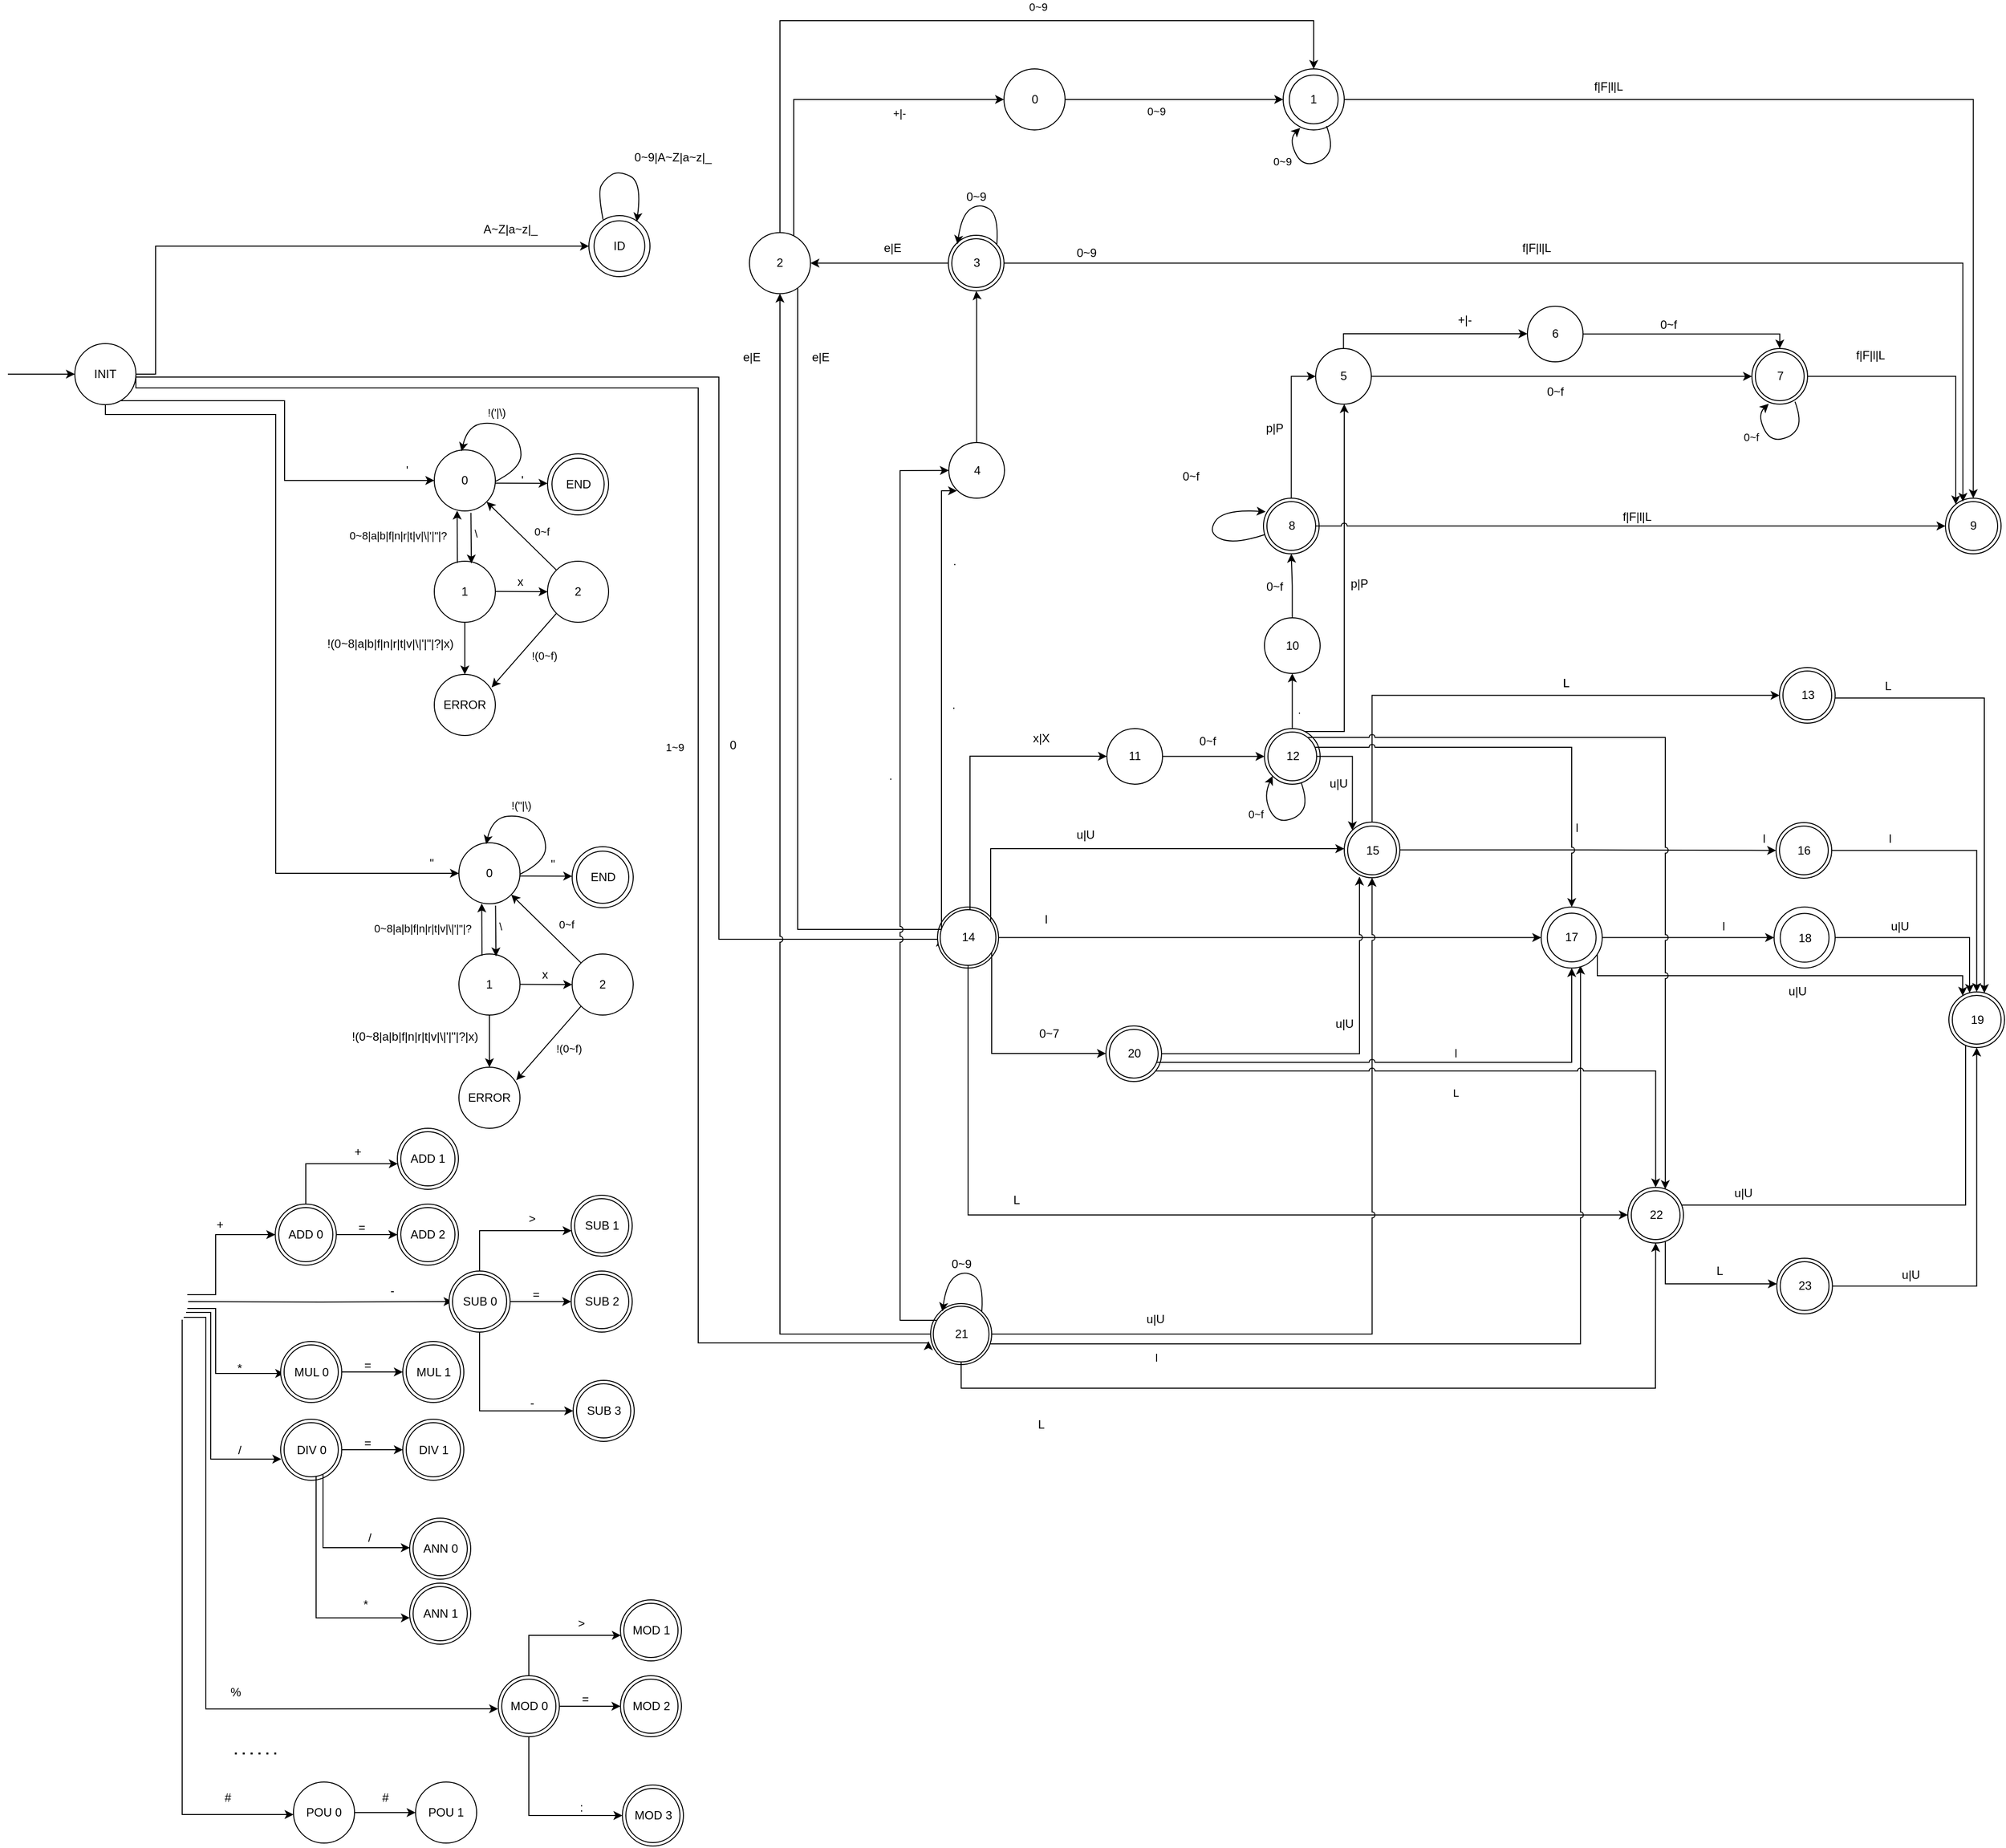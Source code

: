 <mxfile version="21.0.6" type="github">
  <diagram name="第 1 页" id="Cv774QJJd_vX_6eWjNI-">
    <mxGraphModel dx="2080" dy="1098" grid="0" gridSize="10" guides="1" tooltips="1" connect="1" arrows="1" fold="1" page="1" pageScale="1" pageWidth="2339" pageHeight="3300" math="0" shadow="0">
      <root>
        <mxCell id="0" />
        <mxCell id="1" parent="0" />
        <mxCell id="WhPX4swOmzl25VGrsaIu-216" style="edgeStyle=orthogonalEdgeStyle;rounded=0;orthogonalLoop=1;jettySize=auto;html=1;entryX=0;entryY=0.5;entryDx=0;entryDy=0;" edge="1" parent="1" source="WhPX4swOmzl25VGrsaIu-2" target="WhPX4swOmzl25VGrsaIu-165">
          <mxGeometry relative="1" as="geometry">
            <Array as="points">
              <mxPoint x="394" y="753" />
              <mxPoint x="394" y="834" />
            </Array>
          </mxGeometry>
        </mxCell>
        <mxCell id="WhPX4swOmzl25VGrsaIu-217" style="edgeStyle=orthogonalEdgeStyle;rounded=0;orthogonalLoop=1;jettySize=auto;html=1;entryX=0;entryY=0.5;entryDx=0;entryDy=0;" edge="1" parent="1" source="WhPX4swOmzl25VGrsaIu-2" target="WhPX4swOmzl25VGrsaIu-191">
          <mxGeometry relative="1" as="geometry">
            <Array as="points">
              <mxPoint x="212" y="767" />
              <mxPoint x="385" y="767" />
              <mxPoint x="385" y="1233" />
            </Array>
          </mxGeometry>
        </mxCell>
        <mxCell id="WhPX4swOmzl25VGrsaIu-2" value="INIT" style="ellipse;whiteSpace=wrap;html=1;aspect=fixed;" vertex="1" parent="1">
          <mxGeometry x="181" y="695" width="62" height="62" as="geometry" />
        </mxCell>
        <mxCell id="WhPX4swOmzl25VGrsaIu-3" value="" style="endArrow=classic;html=1;rounded=0;" edge="1" parent="1">
          <mxGeometry width="50" height="50" relative="1" as="geometry">
            <mxPoint x="113" y="726" as="sourcePoint" />
            <mxPoint x="181" y="726" as="targetPoint" />
          </mxGeometry>
        </mxCell>
        <mxCell id="WhPX4swOmzl25VGrsaIu-4" style="edgeStyle=orthogonalEdgeStyle;rounded=0;orthogonalLoop=1;jettySize=auto;html=1;exitX=1;exitY=0.5;exitDx=0;exitDy=0;" edge="1" parent="1" source="WhPX4swOmzl25VGrsaIu-2" target="WhPX4swOmzl25VGrsaIu-5">
          <mxGeometry relative="1" as="geometry">
            <mxPoint x="681" y="296" as="sourcePoint" />
            <Array as="points">
              <mxPoint x="263" y="726" />
              <mxPoint x="263" y="596" />
            </Array>
          </mxGeometry>
        </mxCell>
        <mxCell id="WhPX4swOmzl25VGrsaIu-5" value="INIT" style="ellipse;whiteSpace=wrap;html=1;aspect=fixed;" vertex="1" parent="1">
          <mxGeometry x="703" y="565" width="62" height="62" as="geometry" />
        </mxCell>
        <mxCell id="WhPX4swOmzl25VGrsaIu-6" value="ID" style="ellipse;whiteSpace=wrap;html=1;aspect=fixed;" vertex="1" parent="1">
          <mxGeometry x="708.25" y="570.25" width="51.5" height="51.5" as="geometry" />
        </mxCell>
        <mxCell id="WhPX4swOmzl25VGrsaIu-7" value="A~Z|a~z|_" style="text;html=1;align=center;verticalAlign=middle;resizable=0;points=[];autosize=1;strokeColor=none;fillColor=none;" vertex="1" parent="1">
          <mxGeometry x="586" y="566" width="73" height="26" as="geometry" />
        </mxCell>
        <mxCell id="WhPX4swOmzl25VGrsaIu-8" value="0~9|A~Z|a~z|_" style="text;html=1;align=center;verticalAlign=middle;resizable=0;points=[];autosize=1;strokeColor=none;fillColor=none;" vertex="1" parent="1">
          <mxGeometry x="740" y="493" width="96" height="26" as="geometry" />
        </mxCell>
        <mxCell id="WhPX4swOmzl25VGrsaIu-9" value="" style="curved=1;endArrow=classic;html=1;rounded=0;exitX=0.233;exitY=0.07;exitDx=0;exitDy=0;exitPerimeter=0;entryX=0.783;entryY=0.098;entryDx=0;entryDy=0;entryPerimeter=0;" edge="1" parent="1" source="WhPX4swOmzl25VGrsaIu-5" target="WhPX4swOmzl25VGrsaIu-5">
          <mxGeometry width="50" height="50" relative="1" as="geometry">
            <mxPoint x="697" y="544" as="sourcePoint" />
            <mxPoint x="736" y="548" as="targetPoint" />
            <Array as="points">
              <mxPoint x="712" y="541" />
              <mxPoint x="719" y="528" />
              <mxPoint x="733" y="519" />
              <mxPoint x="757" y="531" />
            </Array>
          </mxGeometry>
        </mxCell>
        <mxCell id="WhPX4swOmzl25VGrsaIu-10" style="edgeStyle=orthogonalEdgeStyle;rounded=0;orthogonalLoop=1;jettySize=auto;html=1;entryX=-0.035;entryY=0.617;entryDx=0;entryDy=0;entryPerimeter=0;exitX=1;exitY=0.5;exitDx=0;exitDy=0;" edge="1" parent="1" source="WhPX4swOmzl25VGrsaIu-2" target="WhPX4swOmzl25VGrsaIu-29">
          <mxGeometry relative="1" as="geometry">
            <Array as="points">
              <mxPoint x="243" y="740" />
              <mxPoint x="814" y="740" />
              <mxPoint x="814" y="1710" />
              <mxPoint x="1048" y="1710" />
            </Array>
            <mxPoint x="476" y="1428.965" as="sourcePoint" />
          </mxGeometry>
        </mxCell>
        <mxCell id="WhPX4swOmzl25VGrsaIu-11" value="1~9" style="edgeLabel;html=1;align=center;verticalAlign=middle;resizable=0;points=[];" vertex="1" connectable="0" parent="WhPX4swOmzl25VGrsaIu-10">
          <mxGeometry x="-0.463" y="1" relative="1" as="geometry">
            <mxPoint x="80" y="366" as="offset" />
          </mxGeometry>
        </mxCell>
        <mxCell id="WhPX4swOmzl25VGrsaIu-12" style="edgeStyle=orthogonalEdgeStyle;rounded=0;orthogonalLoop=1;jettySize=auto;html=1;entryX=0;entryY=0.5;entryDx=0;entryDy=0;jumpStyle=arc;exitX=1;exitY=0.5;exitDx=0;exitDy=0;" edge="1" parent="1" source="WhPX4swOmzl25VGrsaIu-2" target="WhPX4swOmzl25VGrsaIu-24">
          <mxGeometry relative="1" as="geometry">
            <Array as="points">
              <mxPoint x="243" y="729" />
              <mxPoint x="835" y="729" />
              <mxPoint x="835" y="1300" />
              <mxPoint x="1060" y="1300" />
            </Array>
            <mxPoint x="476" y="1367.095" as="sourcePoint" />
          </mxGeometry>
        </mxCell>
        <mxCell id="WhPX4swOmzl25VGrsaIu-14" style="edgeStyle=orthogonalEdgeStyle;rounded=0;orthogonalLoop=1;jettySize=auto;html=1;jumpStyle=arc;" edge="1" parent="1" source="WhPX4swOmzl25VGrsaIu-15" target="WhPX4swOmzl25VGrsaIu-40">
          <mxGeometry relative="1" as="geometry" />
        </mxCell>
        <mxCell id="WhPX4swOmzl25VGrsaIu-15" value="1" style="ellipse;whiteSpace=wrap;html=1;aspect=fixed;" vertex="1" parent="1">
          <mxGeometry x="1057" y="1267.28" width="62" height="62" as="geometry" />
        </mxCell>
        <mxCell id="WhPX4swOmzl25VGrsaIu-17" value="0" style="text;html=1;align=center;verticalAlign=middle;resizable=0;points=[];autosize=1;strokeColor=none;fillColor=none;" vertex="1" parent="1">
          <mxGeometry x="836" y="1089.5" width="25" height="26" as="geometry" />
        </mxCell>
        <mxCell id="WhPX4swOmzl25VGrsaIu-18" style="edgeStyle=orthogonalEdgeStyle;rounded=0;orthogonalLoop=1;jettySize=auto;html=1;entryX=0;entryY=0.5;entryDx=0;entryDy=0;" edge="1" parent="1" source="WhPX4swOmzl25VGrsaIu-24" target="WhPX4swOmzl25VGrsaIu-31">
          <mxGeometry relative="1" as="geometry">
            <Array as="points">
              <mxPoint x="1090" y="1114" />
              <mxPoint x="1211" y="1114" />
            </Array>
          </mxGeometry>
        </mxCell>
        <mxCell id="WhPX4swOmzl25VGrsaIu-19" style="edgeStyle=orthogonalEdgeStyle;rounded=0;orthogonalLoop=1;jettySize=auto;html=1;" edge="1" parent="1" source="WhPX4swOmzl25VGrsaIu-24" target="WhPX4swOmzl25VGrsaIu-34">
          <mxGeometry relative="1" as="geometry">
            <Array as="points">
              <mxPoint x="1111" y="1208" />
            </Array>
          </mxGeometry>
        </mxCell>
        <mxCell id="WhPX4swOmzl25VGrsaIu-20" style="edgeStyle=orthogonalEdgeStyle;rounded=0;orthogonalLoop=1;jettySize=auto;html=1;" edge="1" parent="1" source="WhPX4swOmzl25VGrsaIu-24" target="WhPX4swOmzl25VGrsaIu-41">
          <mxGeometry relative="1" as="geometry">
            <Array as="points">
              <mxPoint x="1112" y="1416" />
            </Array>
          </mxGeometry>
        </mxCell>
        <mxCell id="WhPX4swOmzl25VGrsaIu-21" style="edgeStyle=orthogonalEdgeStyle;rounded=0;orthogonalLoop=1;jettySize=auto;html=1;" edge="1" parent="1" source="WhPX4swOmzl25VGrsaIu-24" target="WhPX4swOmzl25VGrsaIu-70">
          <mxGeometry relative="1" as="geometry">
            <mxPoint x="1228.001" y="1552.059" as="targetPoint" />
            <Array as="points">
              <mxPoint x="1088" y="1580" />
            </Array>
          </mxGeometry>
        </mxCell>
        <mxCell id="WhPX4swOmzl25VGrsaIu-22" style="edgeStyle=orthogonalEdgeStyle;rounded=0;orthogonalLoop=1;jettySize=auto;html=1;entryX=0.147;entryY=0.867;entryDx=0;entryDy=0;entryPerimeter=0;" edge="1" parent="1" source="WhPX4swOmzl25VGrsaIu-24" target="WhPX4swOmzl25VGrsaIu-130">
          <mxGeometry relative="1" as="geometry">
            <Array as="points">
              <mxPoint x="1061" y="845" />
            </Array>
          </mxGeometry>
        </mxCell>
        <mxCell id="WhPX4swOmzl25VGrsaIu-23" style="edgeStyle=orthogonalEdgeStyle;rounded=0;orthogonalLoop=1;jettySize=auto;html=1;entryX=1;entryY=1;entryDx=0;entryDy=0;jumpStyle=arc;" edge="1" parent="1" source="WhPX4swOmzl25VGrsaIu-24" target="WhPX4swOmzl25VGrsaIu-143">
          <mxGeometry relative="1" as="geometry">
            <Array as="points">
              <mxPoint x="915" y="1290" />
            </Array>
          </mxGeometry>
        </mxCell>
        <mxCell id="WhPX4swOmzl25VGrsaIu-24" value="14" style="ellipse;whiteSpace=wrap;html=1;aspect=fixed;" vertex="1" parent="1">
          <mxGeometry x="1059.75" y="1270.03" width="56.5" height="56.5" as="geometry" />
        </mxCell>
        <mxCell id="WhPX4swOmzl25VGrsaIu-25" style="edgeStyle=orthogonalEdgeStyle;rounded=0;orthogonalLoop=1;jettySize=auto;html=1;entryX=0.5;entryY=1;entryDx=0;entryDy=0;jumpStyle=arc;" edge="1" parent="1" source="WhPX4swOmzl25VGrsaIu-29" target="WhPX4swOmzl25VGrsaIu-34">
          <mxGeometry relative="1" as="geometry" />
        </mxCell>
        <mxCell id="WhPX4swOmzl25VGrsaIu-26" style="edgeStyle=orthogonalEdgeStyle;rounded=0;orthogonalLoop=1;jettySize=auto;html=1;entryX=0.644;entryY=0.96;entryDx=0;entryDy=0;entryPerimeter=0;jumpStyle=arc;" edge="1" parent="1" source="WhPX4swOmzl25VGrsaIu-29" target="WhPX4swOmzl25VGrsaIu-40">
          <mxGeometry relative="1" as="geometry">
            <mxPoint x="1704" y="1362" as="targetPoint" />
            <Array as="points">
              <mxPoint x="1710" y="1711" />
            </Array>
          </mxGeometry>
        </mxCell>
        <mxCell id="WhPX4swOmzl25VGrsaIu-27" value="l" style="edgeLabel;html=1;align=center;verticalAlign=middle;resizable=0;points=[];" vertex="1" connectable="0" parent="WhPX4swOmzl25VGrsaIu-26">
          <mxGeometry x="-0.541" y="1" relative="1" as="geometry">
            <mxPoint x="-58" y="15" as="offset" />
          </mxGeometry>
        </mxCell>
        <mxCell id="WhPX4swOmzl25VGrsaIu-28" style="edgeStyle=orthogonalEdgeStyle;rounded=0;orthogonalLoop=1;jettySize=auto;html=1;jumpStyle=arc;" edge="1" parent="1" source="WhPX4swOmzl25VGrsaIu-29" target="WhPX4swOmzl25VGrsaIu-143">
          <mxGeometry relative="1" as="geometry" />
        </mxCell>
        <mxCell id="WhPX4swOmzl25VGrsaIu-29" value="" style="ellipse;whiteSpace=wrap;html=1;aspect=fixed;" vertex="1" parent="1">
          <mxGeometry x="1050" y="1670" width="62" height="62" as="geometry" />
        </mxCell>
        <mxCell id="WhPX4swOmzl25VGrsaIu-30" style="edgeStyle=orthogonalEdgeStyle;rounded=0;orthogonalLoop=1;jettySize=auto;html=1;" edge="1" parent="1" source="WhPX4swOmzl25VGrsaIu-31" target="WhPX4swOmzl25VGrsaIu-50">
          <mxGeometry relative="1" as="geometry" />
        </mxCell>
        <mxCell id="WhPX4swOmzl25VGrsaIu-31" value="11" style="ellipse;whiteSpace=wrap;html=1;aspect=fixed;" vertex="1" parent="1">
          <mxGeometry x="1229" y="1086" width="56.5" height="56.5" as="geometry" />
        </mxCell>
        <mxCell id="WhPX4swOmzl25VGrsaIu-32" style="edgeStyle=orthogonalEdgeStyle;rounded=0;orthogonalLoop=1;jettySize=auto;html=1;entryX=0;entryY=0.5;entryDx=0;entryDy=0;" edge="1" parent="1" source="WhPX4swOmzl25VGrsaIu-34" target="WhPX4swOmzl25VGrsaIu-85">
          <mxGeometry relative="1" as="geometry">
            <mxPoint x="1875" y="1001" as="targetPoint" />
            <Array as="points">
              <mxPoint x="1498" y="1052" />
            </Array>
          </mxGeometry>
        </mxCell>
        <mxCell id="WhPX4swOmzl25VGrsaIu-33" style="edgeStyle=orthogonalEdgeStyle;rounded=0;orthogonalLoop=1;jettySize=auto;html=1;" edge="1" parent="1" source="WhPX4swOmzl25VGrsaIu-34" target="WhPX4swOmzl25VGrsaIu-87">
          <mxGeometry relative="1" as="geometry" />
        </mxCell>
        <mxCell id="WhPX4swOmzl25VGrsaIu-34" value="" style="ellipse;whiteSpace=wrap;html=1;aspect=fixed;" vertex="1" parent="1">
          <mxGeometry x="1470" y="1181" width="56.5" height="56.5" as="geometry" />
        </mxCell>
        <mxCell id="WhPX4swOmzl25VGrsaIu-35" style="edgeStyle=orthogonalEdgeStyle;rounded=0;orthogonalLoop=1;jettySize=auto;html=1;entryX=0.274;entryY=0.98;entryDx=0;entryDy=0;entryPerimeter=0;exitX=1;exitY=0.5;exitDx=0;exitDy=0;jumpStyle=arc;" edge="1" parent="1" source="WhPX4swOmzl25VGrsaIu-41" target="WhPX4swOmzl25VGrsaIu-34">
          <mxGeometry relative="1" as="geometry">
            <mxPoint x="1447" y="1241" as="targetPoint" />
          </mxGeometry>
        </mxCell>
        <mxCell id="WhPX4swOmzl25VGrsaIu-36" style="edgeStyle=orthogonalEdgeStyle;rounded=0;orthogonalLoop=1;jettySize=auto;html=1;exitX=1;exitY=1;exitDx=0;exitDy=0;jumpStyle=arc;" edge="1" parent="1" source="WhPX4swOmzl25VGrsaIu-59" target="WhPX4swOmzl25VGrsaIu-70">
          <mxGeometry relative="1" as="geometry" />
        </mxCell>
        <mxCell id="WhPX4swOmzl25VGrsaIu-37" value="L" style="edgeLabel;html=1;align=center;verticalAlign=middle;resizable=0;points=[];" vertex="1" connectable="0" parent="WhPX4swOmzl25VGrsaIu-36">
          <mxGeometry x="0.008" y="-2" relative="1" as="geometry">
            <mxPoint x="-9" y="20" as="offset" />
          </mxGeometry>
        </mxCell>
        <mxCell id="WhPX4swOmzl25VGrsaIu-38" style="edgeStyle=orthogonalEdgeStyle;rounded=0;orthogonalLoop=1;jettySize=auto;html=1;jumpStyle=arc;" edge="1" parent="1" source="WhPX4swOmzl25VGrsaIu-40" target="WhPX4swOmzl25VGrsaIu-79">
          <mxGeometry relative="1" as="geometry" />
        </mxCell>
        <mxCell id="WhPX4swOmzl25VGrsaIu-39" style="edgeStyle=orthogonalEdgeStyle;rounded=0;orthogonalLoop=1;jettySize=auto;html=1;" edge="1" parent="1" source="WhPX4swOmzl25VGrsaIu-40" target="WhPX4swOmzl25VGrsaIu-75">
          <mxGeometry relative="1" as="geometry">
            <Array as="points">
              <mxPoint x="1727" y="1337" />
              <mxPoint x="2098" y="1337" />
            </Array>
          </mxGeometry>
        </mxCell>
        <mxCell id="WhPX4swOmzl25VGrsaIu-40" value="" style="ellipse;whiteSpace=wrap;html=1;aspect=fixed;" vertex="1" parent="1">
          <mxGeometry x="1670" y="1267.28" width="62" height="62" as="geometry" />
        </mxCell>
        <mxCell id="WhPX4swOmzl25VGrsaIu-41" value="" style="ellipse;whiteSpace=wrap;html=1;aspect=fixed;" vertex="1" parent="1">
          <mxGeometry x="1228" y="1388" width="56.5" height="56.5" as="geometry" />
        </mxCell>
        <mxCell id="WhPX4swOmzl25VGrsaIu-42" value="x|X" style="text;html=1;align=center;verticalAlign=middle;resizable=0;points=[];autosize=1;strokeColor=none;fillColor=none;" vertex="1" parent="1">
          <mxGeometry x="1144" y="1083" width="35" height="26" as="geometry" />
        </mxCell>
        <mxCell id="WhPX4swOmzl25VGrsaIu-43" value="u|U" style="text;html=1;align=center;verticalAlign=middle;resizable=0;points=[];autosize=1;strokeColor=none;fillColor=none;" vertex="1" parent="1">
          <mxGeometry x="1189" y="1181" width="36" height="26" as="geometry" />
        </mxCell>
        <mxCell id="WhPX4swOmzl25VGrsaIu-44" value="l" style="text;html=1;align=center;verticalAlign=middle;resizable=0;points=[];autosize=1;strokeColor=none;fillColor=none;" vertex="1" parent="1">
          <mxGeometry x="1156.5" y="1267.28" width="21" height="26" as="geometry" />
        </mxCell>
        <mxCell id="WhPX4swOmzl25VGrsaIu-45" value="0~7" style="text;html=1;align=center;verticalAlign=middle;resizable=0;points=[];autosize=1;strokeColor=none;fillColor=none;" vertex="1" parent="1">
          <mxGeometry x="1151" y="1383" width="38" height="26" as="geometry" />
        </mxCell>
        <mxCell id="WhPX4swOmzl25VGrsaIu-46" value="L" style="text;html=1;align=center;verticalAlign=middle;resizable=0;points=[];autosize=1;strokeColor=none;fillColor=none;" vertex="1" parent="1">
          <mxGeometry x="1124" y="1552" width="25" height="26" as="geometry" />
        </mxCell>
        <mxCell id="WhPX4swOmzl25VGrsaIu-47" style="edgeStyle=orthogonalEdgeStyle;rounded=0;orthogonalLoop=1;jettySize=auto;html=1;" edge="1" parent="1" source="WhPX4swOmzl25VGrsaIu-50" target="WhPX4swOmzl25VGrsaIu-104">
          <mxGeometry relative="1" as="geometry" />
        </mxCell>
        <mxCell id="WhPX4swOmzl25VGrsaIu-48" style="edgeStyle=orthogonalEdgeStyle;rounded=0;orthogonalLoop=1;jettySize=auto;html=1;" edge="1" parent="1" source="WhPX4swOmzl25VGrsaIu-50" target="WhPX4swOmzl25VGrsaIu-108">
          <mxGeometry relative="1" as="geometry">
            <Array as="points">
              <mxPoint x="1470" y="1089" />
            </Array>
          </mxGeometry>
        </mxCell>
        <mxCell id="WhPX4swOmzl25VGrsaIu-49" value="." style="edgeLabel;html=1;align=center;verticalAlign=middle;resizable=0;points=[];" vertex="1" connectable="0" parent="WhPX4swOmzl25VGrsaIu-48">
          <mxGeometry x="0.233" y="-2" relative="1" as="geometry">
            <mxPoint x="-48" y="167" as="offset" />
          </mxGeometry>
        </mxCell>
        <mxCell id="WhPX4swOmzl25VGrsaIu-50" value="" style="ellipse;whiteSpace=wrap;html=1;aspect=fixed;" vertex="1" parent="1">
          <mxGeometry x="1389" y="1086" width="56.5" height="56.5" as="geometry" />
        </mxCell>
        <mxCell id="WhPX4swOmzl25VGrsaIu-51" style="edgeStyle=orthogonalEdgeStyle;rounded=0;orthogonalLoop=1;jettySize=auto;html=1;entryX=0;entryY=0;entryDx=0;entryDy=0;" edge="1" parent="1" source="WhPX4swOmzl25VGrsaIu-54" target="WhPX4swOmzl25VGrsaIu-34">
          <mxGeometry relative="1" as="geometry" />
        </mxCell>
        <mxCell id="WhPX4swOmzl25VGrsaIu-52" style="edgeStyle=orthogonalEdgeStyle;rounded=0;orthogonalLoop=1;jettySize=auto;html=1;jumpStyle=arc;" edge="1" parent="1" source="WhPX4swOmzl25VGrsaIu-54" target="WhPX4swOmzl25VGrsaIu-40">
          <mxGeometry relative="1" as="geometry">
            <Array as="points">
              <mxPoint x="1701" y="1105" />
            </Array>
          </mxGeometry>
        </mxCell>
        <mxCell id="WhPX4swOmzl25VGrsaIu-53" style="edgeStyle=orthogonalEdgeStyle;rounded=0;orthogonalLoop=1;jettySize=auto;html=1;jumpStyle=arc;" edge="1" parent="1" source="WhPX4swOmzl25VGrsaIu-54" target="WhPX4swOmzl25VGrsaIu-70">
          <mxGeometry relative="1" as="geometry">
            <Array as="points">
              <mxPoint x="1796" y="1095" />
            </Array>
          </mxGeometry>
        </mxCell>
        <mxCell id="WhPX4swOmzl25VGrsaIu-54" value="12" style="ellipse;whiteSpace=wrap;html=1;aspect=fixed;" vertex="1" parent="1">
          <mxGeometry x="1392.5" y="1089.5" width="49.5" height="49.5" as="geometry" />
        </mxCell>
        <mxCell id="WhPX4swOmzl25VGrsaIu-55" value="0~f" style="text;html=1;align=center;verticalAlign=middle;resizable=0;points=[];autosize=1;strokeColor=none;fillColor=none;" vertex="1" parent="1">
          <mxGeometry x="1313" y="1086" width="35" height="26" as="geometry" />
        </mxCell>
        <mxCell id="WhPX4swOmzl25VGrsaIu-56" value="u|U" style="text;html=1;align=center;verticalAlign=middle;resizable=0;points=[];autosize=1;strokeColor=none;fillColor=none;" vertex="1" parent="1">
          <mxGeometry x="1445.5" y="1129" width="36" height="26" as="geometry" />
        </mxCell>
        <mxCell id="WhPX4swOmzl25VGrsaIu-57" value="u|U" style="text;html=1;align=center;verticalAlign=middle;resizable=0;points=[];autosize=1;strokeColor=none;fillColor=none;" vertex="1" parent="1">
          <mxGeometry x="1452" y="1373" width="36" height="26" as="geometry" />
        </mxCell>
        <mxCell id="WhPX4swOmzl25VGrsaIu-58" style="edgeStyle=orthogonalEdgeStyle;rounded=0;orthogonalLoop=1;jettySize=auto;html=1;entryX=0.5;entryY=1;entryDx=0;entryDy=0;jumpStyle=arc;" edge="1" parent="1" source="WhPX4swOmzl25VGrsaIu-59" target="WhPX4swOmzl25VGrsaIu-40">
          <mxGeometry relative="1" as="geometry">
            <mxPoint x="1702.75" y="1360.5" as="targetPoint" />
            <Array as="points">
              <mxPoint x="1701" y="1425" />
            </Array>
          </mxGeometry>
        </mxCell>
        <mxCell id="WhPX4swOmzl25VGrsaIu-59" value="20" style="ellipse;whiteSpace=wrap;html=1;aspect=fixed;" vertex="1" parent="1">
          <mxGeometry x="1231.5" y="1391.5" width="49.5" height="49.5" as="geometry" />
        </mxCell>
        <mxCell id="WhPX4swOmzl25VGrsaIu-60" value="u|U" style="text;html=1;align=center;verticalAlign=middle;resizable=0;points=[];autosize=1;strokeColor=none;fillColor=none;" vertex="1" parent="1">
          <mxGeometry x="1260" y="1672.75" width="36" height="26" as="geometry" />
        </mxCell>
        <mxCell id="WhPX4swOmzl25VGrsaIu-61" value="l" style="text;html=1;align=center;verticalAlign=middle;resizable=0;points=[];autosize=1;strokeColor=none;fillColor=none;" vertex="1" parent="1">
          <mxGeometry x="1695" y="1174" width="21" height="26" as="geometry" />
        </mxCell>
        <mxCell id="WhPX4swOmzl25VGrsaIu-62" value="" style="curved=1;endArrow=classic;html=1;rounded=0;exitX=1;exitY=0;exitDx=0;exitDy=0;entryX=0;entryY=0;entryDx=0;entryDy=0;" edge="1" parent="1">
          <mxGeometry width="50" height="50" relative="1" as="geometry">
            <mxPoint x="1102" y="1678" as="sourcePoint" />
            <mxPoint x="1062" y="1678" as="targetPoint" />
            <Array as="points">
              <mxPoint x="1104" y="1648" />
              <mxPoint x="1084" y="1636" />
              <mxPoint x="1066" y="1649" />
            </Array>
          </mxGeometry>
        </mxCell>
        <mxCell id="WhPX4swOmzl25VGrsaIu-63" value="0~9" style="text;html=1;align=center;verticalAlign=middle;resizable=0;points=[];autosize=1;strokeColor=none;fillColor=none;" vertex="1" parent="1">
          <mxGeometry x="1062" y="1617" width="38" height="26" as="geometry" />
        </mxCell>
        <mxCell id="WhPX4swOmzl25VGrsaIu-64" style="edgeStyle=orthogonalEdgeStyle;rounded=0;orthogonalLoop=1;jettySize=auto;html=1;" edge="1" parent="1" source="WhPX4swOmzl25VGrsaIu-67" target="WhPX4swOmzl25VGrsaIu-70">
          <mxGeometry relative="1" as="geometry">
            <Array as="points">
              <mxPoint x="1081" y="1756" />
              <mxPoint x="1786" y="1756" />
            </Array>
          </mxGeometry>
        </mxCell>
        <mxCell id="WhPX4swOmzl25VGrsaIu-65" style="edgeStyle=orthogonalEdgeStyle;rounded=0;orthogonalLoop=1;jettySize=auto;html=1;entryX=0;entryY=0.5;entryDx=0;entryDy=0;jumpStyle=arc;" edge="1" parent="1" source="WhPX4swOmzl25VGrsaIu-67" target="WhPX4swOmzl25VGrsaIu-130">
          <mxGeometry relative="1" as="geometry">
            <Array as="points">
              <mxPoint x="1019" y="1687" />
              <mxPoint x="1019" y="824" />
              <mxPoint x="1053" y="824" />
            </Array>
          </mxGeometry>
        </mxCell>
        <mxCell id="WhPX4swOmzl25VGrsaIu-66" value="." style="edgeLabel;html=1;align=center;verticalAlign=middle;resizable=0;points=[];" vertex="1" connectable="0" parent="WhPX4swOmzl25VGrsaIu-65">
          <mxGeometry x="0.278" y="6" relative="1" as="geometry">
            <mxPoint x="-4" y="16" as="offset" />
          </mxGeometry>
        </mxCell>
        <mxCell id="WhPX4swOmzl25VGrsaIu-67" value="21" style="ellipse;whiteSpace=wrap;html=1;aspect=fixed;" vertex="1" parent="1">
          <mxGeometry x="1052.75" y="1672.75" width="56.5" height="56.5" as="geometry" />
        </mxCell>
        <mxCell id="WhPX4swOmzl25VGrsaIu-68" style="edgeStyle=orthogonalEdgeStyle;rounded=0;orthogonalLoop=1;jettySize=auto;html=1;" edge="1" parent="1" source="WhPX4swOmzl25VGrsaIu-70" target="WhPX4swOmzl25VGrsaIu-73">
          <mxGeometry relative="1" as="geometry">
            <Array as="points">
              <mxPoint x="1796" y="1650" />
            </Array>
          </mxGeometry>
        </mxCell>
        <mxCell id="WhPX4swOmzl25VGrsaIu-69" style="edgeStyle=orthogonalEdgeStyle;rounded=0;orthogonalLoop=1;jettySize=auto;html=1;entryX=0;entryY=0.5;entryDx=0;entryDy=0;" edge="1" parent="1" source="WhPX4swOmzl25VGrsaIu-70" target="WhPX4swOmzl25VGrsaIu-75">
          <mxGeometry relative="1" as="geometry">
            <Array as="points">
              <mxPoint x="2101" y="1570" />
              <mxPoint x="2101" y="1382" />
            </Array>
          </mxGeometry>
        </mxCell>
        <mxCell id="WhPX4swOmzl25VGrsaIu-70" value="" style="ellipse;whiteSpace=wrap;html=1;aspect=fixed;" vertex="1" parent="1">
          <mxGeometry x="1758" y="1552" width="56.5" height="56.5" as="geometry" />
        </mxCell>
        <mxCell id="WhPX4swOmzl25VGrsaIu-71" value="L" style="text;html=1;align=center;verticalAlign=middle;resizable=0;points=[];autosize=1;strokeColor=none;fillColor=none;" vertex="1" parent="1">
          <mxGeometry x="1149" y="1780" width="25" height="26" as="geometry" />
        </mxCell>
        <mxCell id="WhPX4swOmzl25VGrsaIu-72" style="edgeStyle=orthogonalEdgeStyle;rounded=0;orthogonalLoop=1;jettySize=auto;html=1;" edge="1" parent="1" source="WhPX4swOmzl25VGrsaIu-73" target="WhPX4swOmzl25VGrsaIu-75">
          <mxGeometry relative="1" as="geometry" />
        </mxCell>
        <mxCell id="WhPX4swOmzl25VGrsaIu-73" value="" style="ellipse;whiteSpace=wrap;html=1;aspect=fixed;" vertex="1" parent="1">
          <mxGeometry x="1909.25" y="1624" width="56.5" height="56.5" as="geometry" />
        </mxCell>
        <mxCell id="WhPX4swOmzl25VGrsaIu-74" value="L" style="text;html=1;align=center;verticalAlign=middle;resizable=0;points=[];autosize=1;strokeColor=none;fillColor=none;" vertex="1" parent="1">
          <mxGeometry x="1838" y="1624" width="25" height="26" as="geometry" />
        </mxCell>
        <mxCell id="WhPX4swOmzl25VGrsaIu-75" value="" style="ellipse;whiteSpace=wrap;html=1;aspect=fixed;" vertex="1" parent="1">
          <mxGeometry x="2084" y="1353.5" width="56.5" height="56.5" as="geometry" />
        </mxCell>
        <mxCell id="WhPX4swOmzl25VGrsaIu-76" value="u|U" style="text;html=1;align=center;verticalAlign=middle;resizable=0;points=[];autosize=1;strokeColor=none;fillColor=none;" vertex="1" parent="1">
          <mxGeometry x="1907" y="1627.5" width="36" height="26" as="geometry" />
        </mxCell>
        <mxCell id="WhPX4swOmzl25VGrsaIu-77" value="u|U" style="text;html=1;align=center;verticalAlign=middle;resizable=0;points=[];autosize=1;strokeColor=none;fillColor=none;" vertex="1" parent="1">
          <mxGeometry x="1857" y="1545" width="36" height="26" as="geometry" />
        </mxCell>
        <mxCell id="WhPX4swOmzl25VGrsaIu-78" style="edgeStyle=orthogonalEdgeStyle;rounded=0;orthogonalLoop=1;jettySize=auto;html=1;" edge="1" parent="1" source="WhPX4swOmzl25VGrsaIu-79" target="WhPX4swOmzl25VGrsaIu-75">
          <mxGeometry relative="1" as="geometry">
            <Array as="points">
              <mxPoint x="2105" y="1298" />
            </Array>
          </mxGeometry>
        </mxCell>
        <mxCell id="WhPX4swOmzl25VGrsaIu-79" value="" style="ellipse;whiteSpace=wrap;html=1;aspect=fixed;" vertex="1" parent="1">
          <mxGeometry x="1906.5" y="1267.28" width="62" height="62" as="geometry" />
        </mxCell>
        <mxCell id="WhPX4swOmzl25VGrsaIu-80" value="l" style="text;html=1;align=center;verticalAlign=middle;resizable=0;points=[];autosize=1;strokeColor=none;fillColor=none;" vertex="1" parent="1">
          <mxGeometry x="1572" y="1403.25" width="21" height="26" as="geometry" />
        </mxCell>
        <mxCell id="WhPX4swOmzl25VGrsaIu-81" value="l" style="text;html=1;align=center;verticalAlign=middle;resizable=0;points=[];autosize=1;strokeColor=none;fillColor=none;" vertex="1" parent="1">
          <mxGeometry x="1844" y="1273.81" width="21" height="26" as="geometry" />
        </mxCell>
        <mxCell id="WhPX4swOmzl25VGrsaIu-82" value="u|U" style="text;html=1;align=center;verticalAlign=middle;resizable=0;points=[];autosize=1;strokeColor=none;fillColor=none;" vertex="1" parent="1">
          <mxGeometry x="1909" y="1271.78" width="36" height="26" as="geometry" />
        </mxCell>
        <mxCell id="WhPX4swOmzl25VGrsaIu-83" value="u|U" style="text;html=1;align=center;verticalAlign=middle;resizable=0;points=[];autosize=1;strokeColor=none;fillColor=none;" vertex="1" parent="1">
          <mxGeometry x="1912" y="1340" width="36" height="26" as="geometry" />
        </mxCell>
        <mxCell id="WhPX4swOmzl25VGrsaIu-84" style="edgeStyle=orthogonalEdgeStyle;rounded=0;orthogonalLoop=1;jettySize=auto;html=1;" edge="1" parent="1" source="WhPX4swOmzl25VGrsaIu-85" target="WhPX4swOmzl25VGrsaIu-75">
          <mxGeometry relative="1" as="geometry">
            <Array as="points">
              <mxPoint x="2120" y="1055" />
            </Array>
          </mxGeometry>
        </mxCell>
        <mxCell id="WhPX4swOmzl25VGrsaIu-85" value="" style="ellipse;whiteSpace=wrap;html=1;aspect=fixed;" vertex="1" parent="1">
          <mxGeometry x="1912" y="1024" width="56.5" height="56.5" as="geometry" />
        </mxCell>
        <mxCell id="WhPX4swOmzl25VGrsaIu-86" style="edgeStyle=orthogonalEdgeStyle;rounded=0;orthogonalLoop=1;jettySize=auto;html=1;" edge="1" parent="1" source="WhPX4swOmzl25VGrsaIu-87" target="WhPX4swOmzl25VGrsaIu-75">
          <mxGeometry relative="1" as="geometry" />
        </mxCell>
        <mxCell id="WhPX4swOmzl25VGrsaIu-87" value="" style="ellipse;whiteSpace=wrap;html=1;aspect=fixed;" vertex="1" parent="1">
          <mxGeometry x="1908.5" y="1181.5" width="56.5" height="56.5" as="geometry" />
        </mxCell>
        <mxCell id="WhPX4swOmzl25VGrsaIu-88" value="L" style="text;html=1;align=center;verticalAlign=middle;resizable=0;points=[];autosize=1;strokeColor=none;fillColor=none;" vertex="1" parent="1">
          <mxGeometry x="1682" y="1026.5" width="25" height="26" as="geometry" />
        </mxCell>
        <mxCell id="WhPX4swOmzl25VGrsaIu-89" value="l" style="text;html=1;align=center;verticalAlign=middle;resizable=0;points=[];autosize=1;strokeColor=none;fillColor=none;" vertex="1" parent="1">
          <mxGeometry x="1885.5" y="1185" width="21" height="26" as="geometry" />
        </mxCell>
        <mxCell id="WhPX4swOmzl25VGrsaIu-90" value="l" style="text;html=1;align=center;verticalAlign=middle;resizable=0;points=[];autosize=1;strokeColor=none;fillColor=none;" vertex="1" parent="1">
          <mxGeometry x="2013" y="1185" width="21" height="26" as="geometry" />
        </mxCell>
        <mxCell id="WhPX4swOmzl25VGrsaIu-91" value="L" style="text;html=1;align=center;verticalAlign=middle;resizable=0;points=[];autosize=1;strokeColor=none;fillColor=none;" vertex="1" parent="1">
          <mxGeometry x="1682" y="1026.5" width="25" height="26" as="geometry" />
        </mxCell>
        <mxCell id="WhPX4swOmzl25VGrsaIu-92" value="L" style="text;html=1;align=center;verticalAlign=middle;resizable=0;points=[];autosize=1;strokeColor=none;fillColor=none;" vertex="1" parent="1">
          <mxGeometry x="2009" y="1030" width="25" height="26" as="geometry" />
        </mxCell>
        <mxCell id="WhPX4swOmzl25VGrsaIu-93" value="15" style="ellipse;whiteSpace=wrap;html=1;aspect=fixed;" vertex="1" parent="1">
          <mxGeometry x="1473.5" y="1185" width="49.5" height="49.5" as="geometry" />
        </mxCell>
        <mxCell id="WhPX4swOmzl25VGrsaIu-94" value="17" style="ellipse;whiteSpace=wrap;html=1;aspect=fixed;" vertex="1" parent="1">
          <mxGeometry x="1676.25" y="1273.53" width="49.5" height="49.5" as="geometry" />
        </mxCell>
        <mxCell id="WhPX4swOmzl25VGrsaIu-95" value="22" style="ellipse;whiteSpace=wrap;html=1;aspect=fixed;" vertex="1" parent="1">
          <mxGeometry x="1761.5" y="1555.5" width="49.5" height="49.5" as="geometry" />
        </mxCell>
        <mxCell id="WhPX4swOmzl25VGrsaIu-96" value="23" style="ellipse;whiteSpace=wrap;html=1;aspect=fixed;" vertex="1" parent="1">
          <mxGeometry x="1912.75" y="1627.5" width="49.5" height="49.5" as="geometry" />
        </mxCell>
        <mxCell id="WhPX4swOmzl25VGrsaIu-97" value="18" style="ellipse;whiteSpace=wrap;html=1;aspect=fixed;" vertex="1" parent="1">
          <mxGeometry x="1912.75" y="1273.81" width="49.5" height="49.5" as="geometry" />
        </mxCell>
        <mxCell id="WhPX4swOmzl25VGrsaIu-98" value="16" style="ellipse;whiteSpace=wrap;html=1;aspect=fixed;" vertex="1" parent="1">
          <mxGeometry x="1912" y="1185" width="49.5" height="49.5" as="geometry" />
        </mxCell>
        <mxCell id="WhPX4swOmzl25VGrsaIu-99" value="13" style="ellipse;whiteSpace=wrap;html=1;aspect=fixed;" vertex="1" parent="1">
          <mxGeometry x="1915.5" y="1027.5" width="49.5" height="49.5" as="geometry" />
        </mxCell>
        <mxCell id="WhPX4swOmzl25VGrsaIu-100" value="19" style="ellipse;whiteSpace=wrap;html=1;aspect=fixed;" vertex="1" parent="1">
          <mxGeometry x="2087.5" y="1357" width="49.5" height="49.5" as="geometry" />
        </mxCell>
        <mxCell id="WhPX4swOmzl25VGrsaIu-101" value="" style="curved=1;endArrow=classic;html=1;rounded=0;entryX=0;entryY=1;entryDx=0;entryDy=0;" edge="1" parent="1" source="WhPX4swOmzl25VGrsaIu-50" target="WhPX4swOmzl25VGrsaIu-50">
          <mxGeometry width="50" height="50" relative="1" as="geometry">
            <mxPoint x="1415" y="1178" as="sourcePoint" />
            <mxPoint x="1465" y="1128" as="targetPoint" />
            <Array as="points">
              <mxPoint x="1433" y="1160" />
              <mxPoint x="1423" y="1177" />
              <mxPoint x="1400" y="1181" />
              <mxPoint x="1388" y="1154" />
            </Array>
          </mxGeometry>
        </mxCell>
        <mxCell id="WhPX4swOmzl25VGrsaIu-102" value="0~f" style="edgeLabel;html=1;align=center;verticalAlign=middle;resizable=0;points=[];" vertex="1" connectable="0" parent="WhPX4swOmzl25VGrsaIu-101">
          <mxGeometry x="0.216" relative="1" as="geometry">
            <mxPoint x="-18" y="-2" as="offset" />
          </mxGeometry>
        </mxCell>
        <mxCell id="WhPX4swOmzl25VGrsaIu-103" style="edgeStyle=orthogonalEdgeStyle;rounded=0;orthogonalLoop=1;jettySize=auto;html=1;entryX=0.5;entryY=1;entryDx=0;entryDy=0;" edge="1" parent="1" source="WhPX4swOmzl25VGrsaIu-104" target="WhPX4swOmzl25VGrsaIu-110">
          <mxGeometry relative="1" as="geometry" />
        </mxCell>
        <mxCell id="WhPX4swOmzl25VGrsaIu-104" value="10" style="ellipse;whiteSpace=wrap;html=1;aspect=fixed;" vertex="1" parent="1">
          <mxGeometry x="1389" y="973.5" width="56.5" height="56.5" as="geometry" />
        </mxCell>
        <mxCell id="WhPX4swOmzl25VGrsaIu-105" value="p|P" style="text;html=1;align=center;verticalAlign=middle;resizable=0;points=[];autosize=1;strokeColor=none;fillColor=none;" vertex="1" parent="1">
          <mxGeometry x="1467" y="926" width="36" height="26" as="geometry" />
        </mxCell>
        <mxCell id="WhPX4swOmzl25VGrsaIu-106" style="edgeStyle=orthogonalEdgeStyle;rounded=0;orthogonalLoop=1;jettySize=auto;html=1;" edge="1" parent="1" source="WhPX4swOmzl25VGrsaIu-108" target="WhPX4swOmzl25VGrsaIu-118">
          <mxGeometry relative="1" as="geometry" />
        </mxCell>
        <mxCell id="WhPX4swOmzl25VGrsaIu-107" style="edgeStyle=orthogonalEdgeStyle;rounded=0;orthogonalLoop=1;jettySize=auto;html=1;" edge="1" parent="1" source="WhPX4swOmzl25VGrsaIu-108" target="WhPX4swOmzl25VGrsaIu-120">
          <mxGeometry relative="1" as="geometry">
            <Array as="points">
              <mxPoint x="1469" y="685" />
            </Array>
          </mxGeometry>
        </mxCell>
        <mxCell id="WhPX4swOmzl25VGrsaIu-108" value="5" style="ellipse;whiteSpace=wrap;html=1;aspect=fixed;" vertex="1" parent="1">
          <mxGeometry x="1441" y="700" width="56.5" height="56.5" as="geometry" />
        </mxCell>
        <mxCell id="WhPX4swOmzl25VGrsaIu-109" style="edgeStyle=orthogonalEdgeStyle;rounded=0;orthogonalLoop=1;jettySize=auto;html=1;entryX=0;entryY=0.5;entryDx=0;entryDy=0;" edge="1" parent="1" source="WhPX4swOmzl25VGrsaIu-110" target="WhPX4swOmzl25VGrsaIu-108">
          <mxGeometry relative="1" as="geometry" />
        </mxCell>
        <mxCell id="WhPX4swOmzl25VGrsaIu-110" value="" style="ellipse;whiteSpace=wrap;html=1;aspect=fixed;" vertex="1" parent="1">
          <mxGeometry x="1388" y="852" width="56.5" height="56.5" as="geometry" />
        </mxCell>
        <mxCell id="WhPX4swOmzl25VGrsaIu-111" style="edgeStyle=orthogonalEdgeStyle;rounded=0;orthogonalLoop=1;jettySize=auto;html=1;entryX=0;entryY=0.5;entryDx=0;entryDy=0;jumpStyle=arc;" edge="1" parent="1" source="WhPX4swOmzl25VGrsaIu-112" target="WhPX4swOmzl25VGrsaIu-126">
          <mxGeometry relative="1" as="geometry">
            <Array as="points" />
          </mxGeometry>
        </mxCell>
        <mxCell id="WhPX4swOmzl25VGrsaIu-112" value="8" style="ellipse;whiteSpace=wrap;html=1;aspect=fixed;" vertex="1" parent="1">
          <mxGeometry x="1391.5" y="855.5" width="49.5" height="49.5" as="geometry" />
        </mxCell>
        <mxCell id="WhPX4swOmzl25VGrsaIu-113" value="" style="curved=1;endArrow=classic;html=1;rounded=0;entryX=0.039;entryY=0.244;entryDx=0;entryDy=0;entryPerimeter=0;" edge="1" parent="1" source="WhPX4swOmzl25VGrsaIu-110" target="WhPX4swOmzl25VGrsaIu-110">
          <mxGeometry width="50" height="50" relative="1" as="geometry">
            <mxPoint x="1328" y="914" as="sourcePoint" />
            <mxPoint x="1378" y="864" as="targetPoint" />
            <Array as="points">
              <mxPoint x="1359" y="899" />
              <mxPoint x="1331" y="888" />
              <mxPoint x="1347" y="863" />
            </Array>
          </mxGeometry>
        </mxCell>
        <mxCell id="WhPX4swOmzl25VGrsaIu-114" value="0~f" style="text;html=1;align=center;verticalAlign=middle;resizable=0;points=[];autosize=1;strokeColor=none;fillColor=none;" vertex="1" parent="1">
          <mxGeometry x="1296" y="817.25" width="35" height="26" as="geometry" />
        </mxCell>
        <mxCell id="WhPX4swOmzl25VGrsaIu-115" value="0~f" style="text;html=1;align=center;verticalAlign=middle;resizable=0;points=[];autosize=1;strokeColor=none;fillColor=none;" vertex="1" parent="1">
          <mxGeometry x="1381" y="929" width="35" height="26" as="geometry" />
        </mxCell>
        <mxCell id="WhPX4swOmzl25VGrsaIu-116" value="p|P" style="text;html=1;align=center;verticalAlign=middle;resizable=0;points=[];autosize=1;strokeColor=none;fillColor=none;" vertex="1" parent="1">
          <mxGeometry x="1381" y="768" width="36" height="26" as="geometry" />
        </mxCell>
        <mxCell id="WhPX4swOmzl25VGrsaIu-117" style="edgeStyle=orthogonalEdgeStyle;rounded=0;orthogonalLoop=1;jettySize=auto;html=1;" edge="1" parent="1" source="WhPX4swOmzl25VGrsaIu-118" target="WhPX4swOmzl25VGrsaIu-126">
          <mxGeometry relative="1" as="geometry">
            <Array as="points">
              <mxPoint x="2091" y="728" />
            </Array>
          </mxGeometry>
        </mxCell>
        <mxCell id="WhPX4swOmzl25VGrsaIu-118" value="" style="ellipse;whiteSpace=wrap;html=1;aspect=fixed;" vertex="1" parent="1">
          <mxGeometry x="1884" y="700" width="56.5" height="56.5" as="geometry" />
        </mxCell>
        <mxCell id="WhPX4swOmzl25VGrsaIu-119" style="edgeStyle=orthogonalEdgeStyle;rounded=0;orthogonalLoop=1;jettySize=auto;html=1;entryX=0.5;entryY=0;entryDx=0;entryDy=0;" edge="1" parent="1" source="WhPX4swOmzl25VGrsaIu-120" target="WhPX4swOmzl25VGrsaIu-118">
          <mxGeometry relative="1" as="geometry">
            <Array as="points">
              <mxPoint x="1912" y="685" />
            </Array>
          </mxGeometry>
        </mxCell>
        <mxCell id="WhPX4swOmzl25VGrsaIu-120" value="6" style="ellipse;whiteSpace=wrap;html=1;aspect=fixed;" vertex="1" parent="1">
          <mxGeometry x="1656" y="657" width="56.5" height="56.5" as="geometry" />
        </mxCell>
        <mxCell id="WhPX4swOmzl25VGrsaIu-121" value="0~f" style="text;html=1;align=center;verticalAlign=middle;resizable=0;points=[];autosize=1;strokeColor=none;fillColor=none;" vertex="1" parent="1">
          <mxGeometry x="1666.75" y="730.5" width="35" height="26" as="geometry" />
        </mxCell>
        <mxCell id="WhPX4swOmzl25VGrsaIu-122" value="0~f" style="text;html=1;align=center;verticalAlign=middle;resizable=0;points=[];autosize=1;strokeColor=none;fillColor=none;" vertex="1" parent="1">
          <mxGeometry x="1781" y="663" width="35" height="26" as="geometry" />
        </mxCell>
        <mxCell id="WhPX4swOmzl25VGrsaIu-123" value="+|-" style="text;html=1;align=center;verticalAlign=middle;resizable=0;points=[];autosize=1;strokeColor=none;fillColor=none;" vertex="1" parent="1">
          <mxGeometry x="1576" y="658" width="32" height="26" as="geometry" />
        </mxCell>
        <mxCell id="WhPX4swOmzl25VGrsaIu-124" value="" style="curved=1;endArrow=classic;html=1;rounded=0;entryX=0.302;entryY=0.993;entryDx=0;entryDy=0;entryPerimeter=0;" edge="1" parent="1" target="WhPX4swOmzl25VGrsaIu-118">
          <mxGeometry width="50" height="50" relative="1" as="geometry">
            <mxPoint x="1927.75" y="754" as="sourcePoint" />
            <mxPoint x="1898.75" y="747" as="targetPoint" />
            <Array as="points">
              <mxPoint x="1934.75" y="773" />
              <mxPoint x="1924.75" y="790" />
              <mxPoint x="1901.75" y="794" />
              <mxPoint x="1889.75" y="767" />
            </Array>
          </mxGeometry>
        </mxCell>
        <mxCell id="WhPX4swOmzl25VGrsaIu-125" value="0~f" style="edgeLabel;html=1;align=center;verticalAlign=middle;resizable=0;points=[];" vertex="1" connectable="0" parent="WhPX4swOmzl25VGrsaIu-124">
          <mxGeometry x="0.216" relative="1" as="geometry">
            <mxPoint x="-18" y="-2" as="offset" />
          </mxGeometry>
        </mxCell>
        <mxCell id="WhPX4swOmzl25VGrsaIu-126" value="" style="ellipse;whiteSpace=wrap;html=1;aspect=fixed;" vertex="1" parent="1">
          <mxGeometry x="2080.5" y="852" width="56.5" height="56.5" as="geometry" />
        </mxCell>
        <mxCell id="WhPX4swOmzl25VGrsaIu-127" value="f|F|l|L" style="text;html=1;align=center;verticalAlign=middle;resizable=0;points=[];autosize=1;strokeColor=none;fillColor=none;" vertex="1" parent="1">
          <mxGeometry x="1980" y="694" width="47" height="26" as="geometry" />
        </mxCell>
        <mxCell id="WhPX4swOmzl25VGrsaIu-128" value="f|F|l|L" style="text;html=1;align=center;verticalAlign=middle;resizable=0;points=[];autosize=1;strokeColor=none;fillColor=none;" vertex="1" parent="1">
          <mxGeometry x="1743" y="858" width="47" height="26" as="geometry" />
        </mxCell>
        <mxCell id="WhPX4swOmzl25VGrsaIu-129" style="edgeStyle=orthogonalEdgeStyle;rounded=0;orthogonalLoop=1;jettySize=auto;html=1;" edge="1" parent="1" source="WhPX4swOmzl25VGrsaIu-130" target="WhPX4swOmzl25VGrsaIu-135">
          <mxGeometry relative="1" as="geometry">
            <Array as="points">
              <mxPoint x="1097" y="646" />
              <mxPoint x="1096" y="646" />
            </Array>
          </mxGeometry>
        </mxCell>
        <mxCell id="WhPX4swOmzl25VGrsaIu-130" value="4" style="ellipse;whiteSpace=wrap;html=1;aspect=fixed;" vertex="1" parent="1">
          <mxGeometry x="1068.5" y="795.5" width="56.5" height="56.5" as="geometry" />
        </mxCell>
        <mxCell id="WhPX4swOmzl25VGrsaIu-131" value="." style="text;html=1;align=center;verticalAlign=middle;resizable=0;points=[];autosize=1;strokeColor=none;fillColor=none;" vertex="1" parent="1">
          <mxGeometry x="1062" y="1049" width="21" height="26" as="geometry" />
        </mxCell>
        <mxCell id="WhPX4swOmzl25VGrsaIu-132" value="." style="edgeLabel;html=1;align=center;verticalAlign=middle;resizable=0;points=[];" vertex="1" connectable="0" parent="1">
          <mxGeometry x="1038" y="921.999" as="geometry">
            <mxPoint x="36" y="-6" as="offset" />
          </mxGeometry>
        </mxCell>
        <mxCell id="WhPX4swOmzl25VGrsaIu-133" style="edgeStyle=orthogonalEdgeStyle;rounded=0;orthogonalLoop=1;jettySize=auto;html=1;entryX=0.314;entryY=0.063;entryDx=0;entryDy=0;entryPerimeter=0;" edge="1" parent="1" source="WhPX4swOmzl25VGrsaIu-135" target="WhPX4swOmzl25VGrsaIu-126">
          <mxGeometry relative="1" as="geometry" />
        </mxCell>
        <mxCell id="WhPX4swOmzl25VGrsaIu-134" style="edgeStyle=orthogonalEdgeStyle;rounded=0;orthogonalLoop=1;jettySize=auto;html=1;entryX=1;entryY=0.5;entryDx=0;entryDy=0;" edge="1" parent="1" source="WhPX4swOmzl25VGrsaIu-135" target="WhPX4swOmzl25VGrsaIu-143">
          <mxGeometry relative="1" as="geometry" />
        </mxCell>
        <mxCell id="WhPX4swOmzl25VGrsaIu-135" value="" style="ellipse;whiteSpace=wrap;html=1;aspect=fixed;" vertex="1" parent="1">
          <mxGeometry x="1068" y="585" width="56.5" height="56.5" as="geometry" />
        </mxCell>
        <mxCell id="WhPX4swOmzl25VGrsaIu-136" value="0~9" style="text;html=1;align=center;verticalAlign=middle;resizable=0;points=[];autosize=1;strokeColor=none;fillColor=none;" vertex="1" parent="1">
          <mxGeometry x="1189" y="589.5" width="38" height="26" as="geometry" />
        </mxCell>
        <mxCell id="WhPX4swOmzl25VGrsaIu-137" value="f|F|l|L" style="text;html=1;align=center;verticalAlign=middle;resizable=0;points=[];autosize=1;strokeColor=none;fillColor=none;" vertex="1" parent="1">
          <mxGeometry x="1641" y="585" width="47" height="26" as="geometry" />
        </mxCell>
        <mxCell id="WhPX4swOmzl25VGrsaIu-138" value="" style="curved=1;endArrow=classic;html=1;rounded=0;exitX=1;exitY=0;exitDx=0;exitDy=0;entryX=0;entryY=0;entryDx=0;entryDy=0;" edge="1" parent="1">
          <mxGeometry width="50" height="50" relative="1" as="geometry">
            <mxPoint x="1117.25" y="594" as="sourcePoint" />
            <mxPoint x="1077.25" y="594" as="targetPoint" />
            <Array as="points">
              <mxPoint x="1119.25" y="564" />
              <mxPoint x="1099.25" y="552" />
              <mxPoint x="1081.25" y="565" />
            </Array>
          </mxGeometry>
        </mxCell>
        <mxCell id="WhPX4swOmzl25VGrsaIu-139" value="0~9" style="text;html=1;align=center;verticalAlign=middle;resizable=0;points=[];autosize=1;strokeColor=none;fillColor=none;" vertex="1" parent="1">
          <mxGeometry x="1077.25" y="533" width="38" height="26" as="geometry" />
        </mxCell>
        <mxCell id="WhPX4swOmzl25VGrsaIu-140" style="edgeStyle=orthogonalEdgeStyle;rounded=0;orthogonalLoop=1;jettySize=auto;html=1;" edge="1" parent="1" source="WhPX4swOmzl25VGrsaIu-143" target="WhPX4swOmzl25VGrsaIu-148">
          <mxGeometry relative="1" as="geometry">
            <Array as="points">
              <mxPoint x="897" y="367" />
            </Array>
          </mxGeometry>
        </mxCell>
        <mxCell id="WhPX4swOmzl25VGrsaIu-141" style="edgeStyle=orthogonalEdgeStyle;rounded=0;orthogonalLoop=1;jettySize=auto;html=1;" edge="1" parent="1" source="WhPX4swOmzl25VGrsaIu-143" target="WhPX4swOmzl25VGrsaIu-150">
          <mxGeometry relative="1" as="geometry">
            <Array as="points">
              <mxPoint x="911" y="447" />
            </Array>
          </mxGeometry>
        </mxCell>
        <mxCell id="WhPX4swOmzl25VGrsaIu-142" value="+|-" style="edgeLabel;html=1;align=center;verticalAlign=middle;resizable=0;points=[];" vertex="1" connectable="0" parent="WhPX4swOmzl25VGrsaIu-141">
          <mxGeometry x="0.616" y="2" relative="1" as="geometry">
            <mxPoint x="-39" y="16" as="offset" />
          </mxGeometry>
        </mxCell>
        <mxCell id="WhPX4swOmzl25VGrsaIu-143" value="2" style="ellipse;whiteSpace=wrap;html=1;aspect=fixed;" vertex="1" parent="1">
          <mxGeometry x="866" y="582.25" width="62" height="62" as="geometry" />
        </mxCell>
        <mxCell id="WhPX4swOmzl25VGrsaIu-144" value="e|E" style="text;html=1;align=center;verticalAlign=middle;resizable=0;points=[];autosize=1;strokeColor=none;fillColor=none;" vertex="1" parent="1">
          <mxGeometry x="993" y="585" width="36" height="26" as="geometry" />
        </mxCell>
        <mxCell id="WhPX4swOmzl25VGrsaIu-145" value="e|E" style="text;html=1;align=center;verticalAlign=middle;resizable=0;points=[];autosize=1;strokeColor=none;fillColor=none;" vertex="1" parent="1">
          <mxGeometry x="920" y="695.75" width="36" height="26" as="geometry" />
        </mxCell>
        <mxCell id="WhPX4swOmzl25VGrsaIu-146" value="e|E" style="text;html=1;align=center;verticalAlign=middle;resizable=0;points=[];autosize=1;strokeColor=none;fillColor=none;" vertex="1" parent="1">
          <mxGeometry x="850" y="695.75" width="36" height="26" as="geometry" />
        </mxCell>
        <mxCell id="WhPX4swOmzl25VGrsaIu-147" style="edgeStyle=orthogonalEdgeStyle;rounded=0;orthogonalLoop=1;jettySize=auto;html=1;entryX=0.5;entryY=0;entryDx=0;entryDy=0;" edge="1" parent="1" source="WhPX4swOmzl25VGrsaIu-148" target="WhPX4swOmzl25VGrsaIu-126">
          <mxGeometry relative="1" as="geometry" />
        </mxCell>
        <mxCell id="WhPX4swOmzl25VGrsaIu-148" value="" style="ellipse;whiteSpace=wrap;html=1;aspect=fixed;" vertex="1" parent="1">
          <mxGeometry x="1408" y="416" width="62" height="62" as="geometry" />
        </mxCell>
        <mxCell id="WhPX4swOmzl25VGrsaIu-149" style="edgeStyle=orthogonalEdgeStyle;rounded=0;orthogonalLoop=1;jettySize=auto;html=1;" edge="1" parent="1" source="WhPX4swOmzl25VGrsaIu-150" target="WhPX4swOmzl25VGrsaIu-148">
          <mxGeometry relative="1" as="geometry">
            <mxPoint x="1439" y="478" as="targetPoint" />
            <Array as="points">
              <mxPoint x="1352" y="447" />
              <mxPoint x="1352" y="447" />
            </Array>
          </mxGeometry>
        </mxCell>
        <mxCell id="WhPX4swOmzl25VGrsaIu-150" value="0" style="ellipse;whiteSpace=wrap;html=1;aspect=fixed;" vertex="1" parent="1">
          <mxGeometry x="1124.5" y="416" width="62" height="62" as="geometry" />
        </mxCell>
        <mxCell id="WhPX4swOmzl25VGrsaIu-151" value="f|F|l|L" style="text;html=1;align=center;verticalAlign=middle;resizable=0;points=[];autosize=1;strokeColor=none;fillColor=none;" vertex="1" parent="1">
          <mxGeometry x="1714" y="421" width="47" height="26" as="geometry" />
        </mxCell>
        <mxCell id="WhPX4swOmzl25VGrsaIu-152" value="" style="curved=1;endArrow=classic;html=1;rounded=0;entryX=0.302;entryY=0.993;entryDx=0;entryDy=0;entryPerimeter=0;" edge="1" parent="1">
          <mxGeometry width="50" height="50" relative="1" as="geometry">
            <mxPoint x="1452" y="474" as="sourcePoint" />
            <mxPoint x="1425.25" y="476" as="targetPoint" />
            <Array as="points">
              <mxPoint x="1459" y="493" />
              <mxPoint x="1449" y="510" />
              <mxPoint x="1426" y="514" />
              <mxPoint x="1414" y="487" />
            </Array>
          </mxGeometry>
        </mxCell>
        <mxCell id="WhPX4swOmzl25VGrsaIu-153" value="0~9" style="edgeLabel;html=1;align=center;verticalAlign=middle;resizable=0;points=[];" vertex="1" connectable="0" parent="WhPX4swOmzl25VGrsaIu-152">
          <mxGeometry x="0.216" relative="1" as="geometry">
            <mxPoint x="-18" y="-2" as="offset" />
          </mxGeometry>
        </mxCell>
        <mxCell id="WhPX4swOmzl25VGrsaIu-154" value="0~9" style="edgeLabel;html=1;align=center;verticalAlign=middle;resizable=0;points=[];" vertex="1" connectable="0" parent="1">
          <mxGeometry x="1416.826" y="519.359" as="geometry">
            <mxPoint x="-138" y="-61" as="offset" />
          </mxGeometry>
        </mxCell>
        <mxCell id="WhPX4swOmzl25VGrsaIu-155" value="0~9" style="edgeLabel;html=1;align=center;verticalAlign=middle;resizable=0;points=[];" vertex="1" connectable="0" parent="1">
          <mxGeometry x="1426.826" y="529.359" as="geometry">
            <mxPoint x="-268" y="-177" as="offset" />
          </mxGeometry>
        </mxCell>
        <mxCell id="WhPX4swOmzl25VGrsaIu-156" value="1" style="ellipse;whiteSpace=wrap;html=1;aspect=fixed;" vertex="1" parent="1">
          <mxGeometry x="1414.25" y="422.25" width="49.5" height="49.5" as="geometry" />
        </mxCell>
        <mxCell id="WhPX4swOmzl25VGrsaIu-157" value="9" style="ellipse;whiteSpace=wrap;html=1;aspect=fixed;" vertex="1" parent="1">
          <mxGeometry x="2084" y="855.5" width="49.5" height="49.5" as="geometry" />
        </mxCell>
        <mxCell id="WhPX4swOmzl25VGrsaIu-158" value="7" style="ellipse;whiteSpace=wrap;html=1;aspect=fixed;" vertex="1" parent="1">
          <mxGeometry x="1887.5" y="703.5" width="49.5" height="49.5" as="geometry" />
        </mxCell>
        <mxCell id="WhPX4swOmzl25VGrsaIu-159" value="3" style="ellipse;whiteSpace=wrap;html=1;aspect=fixed;" vertex="1" parent="1">
          <mxGeometry x="1071.5" y="588.5" width="49.5" height="49.5" as="geometry" />
        </mxCell>
        <mxCell id="WhPX4swOmzl25VGrsaIu-160" value="u|U" style="text;html=1;align=center;verticalAlign=middle;resizable=0;points=[];autosize=1;strokeColor=none;fillColor=none;" vertex="1" parent="1">
          <mxGeometry x="2016" y="1273.53" width="36" height="26" as="geometry" />
        </mxCell>
        <mxCell id="WhPX4swOmzl25VGrsaIu-161" value="u|U" style="text;html=1;align=center;verticalAlign=middle;resizable=0;points=[];autosize=1;strokeColor=none;fillColor=none;" vertex="1" parent="1">
          <mxGeometry x="2027" y="1627.5" width="36" height="26" as="geometry" />
        </mxCell>
        <mxCell id="WhPX4swOmzl25VGrsaIu-165" value="0" style="ellipse;whiteSpace=wrap;html=1;aspect=fixed;" vertex="1" parent="1">
          <mxGeometry x="546" y="803" width="62" height="62" as="geometry" />
        </mxCell>
        <mxCell id="WhPX4swOmzl25VGrsaIu-168" value="&#39;" style="text;html=1;align=center;verticalAlign=middle;resizable=0;points=[];autosize=1;strokeColor=none;fillColor=none;" vertex="1" parent="1">
          <mxGeometry x="508" y="811" width="20" height="26" as="geometry" />
        </mxCell>
        <mxCell id="WhPX4swOmzl25VGrsaIu-169" value="" style="curved=1;endArrow=classic;html=1;rounded=0;entryX=0.446;entryY=0.022;entryDx=0;entryDy=0;entryPerimeter=0;" edge="1" parent="1" target="WhPX4swOmzl25VGrsaIu-165">
          <mxGeometry width="50" height="50" relative="1" as="geometry">
            <mxPoint x="608" y="835" as="sourcePoint" />
            <mxPoint x="658" y="785" as="targetPoint" />
            <Array as="points">
              <mxPoint x="634" y="822" />
              <mxPoint x="634" y="794" />
              <mxPoint x="613" y="775" />
              <mxPoint x="580" y="777" />
            </Array>
          </mxGeometry>
        </mxCell>
        <mxCell id="WhPX4swOmzl25VGrsaIu-170" value="!(&#39;|\)" style="edgeLabel;html=1;align=center;verticalAlign=middle;resizable=0;points=[];" vertex="1" connectable="0" parent="WhPX4swOmzl25VGrsaIu-169">
          <mxGeometry x="0.323" y="-2" relative="1" as="geometry">
            <mxPoint x="7" y="-9" as="offset" />
          </mxGeometry>
        </mxCell>
        <mxCell id="WhPX4swOmzl25VGrsaIu-171" value="1" style="ellipse;whiteSpace=wrap;html=1;aspect=fixed;" vertex="1" parent="1">
          <mxGeometry x="546" y="916" width="62" height="62" as="geometry" />
        </mxCell>
        <mxCell id="WhPX4swOmzl25VGrsaIu-172" value="" style="endArrow=classic;html=1;rounded=0;exitX=0.6;exitY=1.031;exitDx=0;exitDy=0;exitPerimeter=0;entryX=0.607;entryY=0.038;entryDx=0;entryDy=0;entryPerimeter=0;" edge="1" parent="1" source="WhPX4swOmzl25VGrsaIu-165" target="WhPX4swOmzl25VGrsaIu-171">
          <mxGeometry width="50" height="50" relative="1" as="geometry">
            <mxPoint x="493" y="946.76" as="sourcePoint" />
            <mxPoint x="561" y="946.76" as="targetPoint" />
          </mxGeometry>
        </mxCell>
        <mxCell id="WhPX4swOmzl25VGrsaIu-173" value="\" style="edgeLabel;html=1;align=center;verticalAlign=middle;resizable=0;points=[];" vertex="1" connectable="0" parent="WhPX4swOmzl25VGrsaIu-172">
          <mxGeometry x="-0.419" relative="1" as="geometry">
            <mxPoint x="4" y="6" as="offset" />
          </mxGeometry>
        </mxCell>
        <mxCell id="WhPX4swOmzl25VGrsaIu-174" value="2" style="ellipse;whiteSpace=wrap;html=1;aspect=fixed;" vertex="1" parent="1">
          <mxGeometry x="661" y="916" width="62" height="62" as="geometry" />
        </mxCell>
        <mxCell id="WhPX4swOmzl25VGrsaIu-175" value="" style="endArrow=classic;html=1;rounded=0;entryX=0;entryY=0.5;entryDx=0;entryDy=0;" edge="1" parent="1" target="WhPX4swOmzl25VGrsaIu-174">
          <mxGeometry width="50" height="50" relative="1" as="geometry">
            <mxPoint x="608" y="946.76" as="sourcePoint" />
            <mxPoint x="676" y="946.76" as="targetPoint" />
          </mxGeometry>
        </mxCell>
        <mxCell id="WhPX4swOmzl25VGrsaIu-176" value="x" style="text;html=1;align=center;verticalAlign=middle;resizable=0;points=[];autosize=1;strokeColor=none;fillColor=none;" vertex="1" parent="1">
          <mxGeometry x="621" y="924" width="24" height="26" as="geometry" />
        </mxCell>
        <mxCell id="WhPX4swOmzl25VGrsaIu-177" value="" style="endArrow=classic;html=1;rounded=0;exitX=0.378;exitY=0.028;exitDx=0;exitDy=0;exitPerimeter=0;entryX=0.374;entryY=0.994;entryDx=0;entryDy=0;entryPerimeter=0;" edge="1" parent="1" source="WhPX4swOmzl25VGrsaIu-171" target="WhPX4swOmzl25VGrsaIu-165">
          <mxGeometry width="50" height="50" relative="1" as="geometry">
            <mxPoint x="614" y="870" as="sourcePoint" />
            <mxPoint x="614" y="924" as="targetPoint" />
          </mxGeometry>
        </mxCell>
        <mxCell id="WhPX4swOmzl25VGrsaIu-178" value="0~8|a|b|f|n|r|t|v|\|&#39;|&quot;|?" style="edgeLabel;html=1;align=center;verticalAlign=middle;resizable=0;points=[];" vertex="1" connectable="0" parent="WhPX4swOmzl25VGrsaIu-177">
          <mxGeometry x="-0.419" relative="1" as="geometry">
            <mxPoint x="-61" y="-12" as="offset" />
          </mxGeometry>
        </mxCell>
        <mxCell id="WhPX4swOmzl25VGrsaIu-179" value="" style="endArrow=classic;html=1;rounded=0;exitX=0;exitY=0;exitDx=0;exitDy=0;" edge="1" parent="1" source="WhPX4swOmzl25VGrsaIu-174" target="WhPX4swOmzl25VGrsaIu-165">
          <mxGeometry width="50" height="50" relative="1" as="geometry">
            <mxPoint x="679" y="887" as="sourcePoint" />
            <mxPoint x="732" y="887.24" as="targetPoint" />
          </mxGeometry>
        </mxCell>
        <mxCell id="WhPX4swOmzl25VGrsaIu-180" value="0~f" style="edgeLabel;html=1;align=center;verticalAlign=middle;resizable=0;points=[];" vertex="1" connectable="0" parent="WhPX4swOmzl25VGrsaIu-179">
          <mxGeometry x="-0.079" y="-1" relative="1" as="geometry">
            <mxPoint x="16" y="-7" as="offset" />
          </mxGeometry>
        </mxCell>
        <mxCell id="WhPX4swOmzl25VGrsaIu-181" value="" style="endArrow=classic;html=1;rounded=0;entryX=0;entryY=0.5;entryDx=0;entryDy=0;" edge="1" parent="1">
          <mxGeometry width="50" height="50" relative="1" as="geometry">
            <mxPoint x="608" y="836.72" as="sourcePoint" />
            <mxPoint x="661" y="836.96" as="targetPoint" />
          </mxGeometry>
        </mxCell>
        <mxCell id="WhPX4swOmzl25VGrsaIu-182" value="&#39;" style="text;html=1;align=center;verticalAlign=middle;resizable=0;points=[];autosize=1;strokeColor=none;fillColor=none;" vertex="1" parent="1">
          <mxGeometry x="625" y="821" width="20" height="26" as="geometry" />
        </mxCell>
        <mxCell id="WhPX4swOmzl25VGrsaIu-183" value="2" style="ellipse;whiteSpace=wrap;html=1;aspect=fixed;" vertex="1" parent="1">
          <mxGeometry x="661" y="807" width="62" height="62" as="geometry" />
        </mxCell>
        <mxCell id="WhPX4swOmzl25VGrsaIu-184" value="END" style="ellipse;whiteSpace=wrap;html=1;aspect=fixed;" vertex="1" parent="1">
          <mxGeometry x="665.5" y="811.5" width="53" height="53" as="geometry" />
        </mxCell>
        <mxCell id="WhPX4swOmzl25VGrsaIu-185" value="ERROR" style="ellipse;whiteSpace=wrap;html=1;aspect=fixed;" vertex="1" parent="1">
          <mxGeometry x="546" y="1031" width="62" height="62" as="geometry" />
        </mxCell>
        <mxCell id="WhPX4swOmzl25VGrsaIu-186" value="" style="endArrow=classic;html=1;rounded=0;exitX=0.5;exitY=1;exitDx=0;exitDy=0;" edge="1" parent="1" source="WhPX4swOmzl25VGrsaIu-171" target="WhPX4swOmzl25VGrsaIu-185">
          <mxGeometry width="50" height="50" relative="1" as="geometry">
            <mxPoint x="618" y="956.76" as="sourcePoint" />
            <mxPoint x="671" y="957" as="targetPoint" />
          </mxGeometry>
        </mxCell>
        <mxCell id="WhPX4swOmzl25VGrsaIu-187" value="" style="endArrow=classic;html=1;rounded=0;exitX=0;exitY=1;exitDx=0;exitDy=0;entryX=0.94;entryY=0.212;entryDx=0;entryDy=0;entryPerimeter=0;" edge="1" parent="1" source="WhPX4swOmzl25VGrsaIu-174" target="WhPX4swOmzl25VGrsaIu-185">
          <mxGeometry width="50" height="50" relative="1" as="geometry">
            <mxPoint x="587" y="988" as="sourcePoint" />
            <mxPoint x="587" y="1041" as="targetPoint" />
          </mxGeometry>
        </mxCell>
        <mxCell id="WhPX4swOmzl25VGrsaIu-188" value="!(0~8|a|b|f|n|r|t|v|\|&#39;|&quot;|?|x)" style="text;html=1;align=center;verticalAlign=middle;resizable=0;points=[];autosize=1;strokeColor=none;fillColor=none;" vertex="1" parent="1">
          <mxGeometry x="428" y="987" width="146" height="26" as="geometry" />
        </mxCell>
        <mxCell id="WhPX4swOmzl25VGrsaIu-189" value="&lt;span style=&quot;color: rgb(0, 0, 0); font-family: Helvetica; font-size: 11px; font-style: normal; font-variant-ligatures: normal; font-variant-caps: normal; font-weight: 400; letter-spacing: normal; orphans: 2; text-align: center; text-indent: 0px; text-transform: none; widows: 2; word-spacing: 0px; -webkit-text-stroke-width: 0px; background-color: rgb(255, 255, 255); text-decoration-thickness: initial; text-decoration-style: initial; text-decoration-color: initial; float: none; display: inline !important;&quot;&gt;!(0~f)&lt;/span&gt;" style="text;whiteSpace=wrap;html=1;" vertex="1" parent="1">
          <mxGeometry x="643.001" y="997.999" width="45" height="36" as="geometry" />
        </mxCell>
        <mxCell id="WhPX4swOmzl25VGrsaIu-191" value="0" style="ellipse;whiteSpace=wrap;html=1;aspect=fixed;" vertex="1" parent="1">
          <mxGeometry x="571" y="1202" width="62" height="62" as="geometry" />
        </mxCell>
        <mxCell id="WhPX4swOmzl25VGrsaIu-194" value="&quot;" style="text;html=1;align=center;verticalAlign=middle;resizable=0;points=[];autosize=1;strokeColor=none;fillColor=none;" vertex="1" parent="1">
          <mxGeometry x="532" y="1210" width="22" height="26" as="geometry" />
        </mxCell>
        <mxCell id="WhPX4swOmzl25VGrsaIu-195" value="" style="curved=1;endArrow=classic;html=1;rounded=0;entryX=0.446;entryY=0.022;entryDx=0;entryDy=0;entryPerimeter=0;" edge="1" parent="1" target="WhPX4swOmzl25VGrsaIu-191">
          <mxGeometry width="50" height="50" relative="1" as="geometry">
            <mxPoint x="633" y="1234" as="sourcePoint" />
            <mxPoint x="683" y="1184" as="targetPoint" />
            <Array as="points">
              <mxPoint x="659" y="1221" />
              <mxPoint x="659" y="1193" />
              <mxPoint x="638" y="1174" />
              <mxPoint x="605" y="1176" />
            </Array>
          </mxGeometry>
        </mxCell>
        <mxCell id="WhPX4swOmzl25VGrsaIu-196" value="!(&quot;|\)" style="edgeLabel;html=1;align=center;verticalAlign=middle;resizable=0;points=[];" vertex="1" connectable="0" parent="WhPX4swOmzl25VGrsaIu-195">
          <mxGeometry x="0.323" y="-2" relative="1" as="geometry">
            <mxPoint x="7" y="-9" as="offset" />
          </mxGeometry>
        </mxCell>
        <mxCell id="WhPX4swOmzl25VGrsaIu-197" value="1" style="ellipse;whiteSpace=wrap;html=1;aspect=fixed;" vertex="1" parent="1">
          <mxGeometry x="571" y="1315" width="62" height="62" as="geometry" />
        </mxCell>
        <mxCell id="WhPX4swOmzl25VGrsaIu-198" value="" style="endArrow=classic;html=1;rounded=0;exitX=0.6;exitY=1.031;exitDx=0;exitDy=0;exitPerimeter=0;entryX=0.607;entryY=0.038;entryDx=0;entryDy=0;entryPerimeter=0;" edge="1" parent="1" source="WhPX4swOmzl25VGrsaIu-191" target="WhPX4swOmzl25VGrsaIu-197">
          <mxGeometry width="50" height="50" relative="1" as="geometry">
            <mxPoint x="518" y="1345.76" as="sourcePoint" />
            <mxPoint x="586" y="1345.76" as="targetPoint" />
          </mxGeometry>
        </mxCell>
        <mxCell id="WhPX4swOmzl25VGrsaIu-199" value="\" style="edgeLabel;html=1;align=center;verticalAlign=middle;resizable=0;points=[];" vertex="1" connectable="0" parent="WhPX4swOmzl25VGrsaIu-198">
          <mxGeometry x="-0.419" relative="1" as="geometry">
            <mxPoint x="4" y="6" as="offset" />
          </mxGeometry>
        </mxCell>
        <mxCell id="WhPX4swOmzl25VGrsaIu-200" value="2" style="ellipse;whiteSpace=wrap;html=1;aspect=fixed;" vertex="1" parent="1">
          <mxGeometry x="686" y="1315" width="62" height="62" as="geometry" />
        </mxCell>
        <mxCell id="WhPX4swOmzl25VGrsaIu-201" value="" style="endArrow=classic;html=1;rounded=0;entryX=0;entryY=0.5;entryDx=0;entryDy=0;" edge="1" parent="1" target="WhPX4swOmzl25VGrsaIu-200">
          <mxGeometry width="50" height="50" relative="1" as="geometry">
            <mxPoint x="633" y="1345.76" as="sourcePoint" />
            <mxPoint x="701" y="1345.76" as="targetPoint" />
          </mxGeometry>
        </mxCell>
        <mxCell id="WhPX4swOmzl25VGrsaIu-202" value="x" style="text;html=1;align=center;verticalAlign=middle;resizable=0;points=[];autosize=1;strokeColor=none;fillColor=none;" vertex="1" parent="1">
          <mxGeometry x="646" y="1323" width="24" height="26" as="geometry" />
        </mxCell>
        <mxCell id="WhPX4swOmzl25VGrsaIu-203" value="" style="endArrow=classic;html=1;rounded=0;exitX=0.378;exitY=0.028;exitDx=0;exitDy=0;exitPerimeter=0;entryX=0.374;entryY=0.994;entryDx=0;entryDy=0;entryPerimeter=0;" edge="1" parent="1" source="WhPX4swOmzl25VGrsaIu-197" target="WhPX4swOmzl25VGrsaIu-191">
          <mxGeometry width="50" height="50" relative="1" as="geometry">
            <mxPoint x="639" y="1269" as="sourcePoint" />
            <mxPoint x="639" y="1323" as="targetPoint" />
          </mxGeometry>
        </mxCell>
        <mxCell id="WhPX4swOmzl25VGrsaIu-204" value="0~8|a|b|f|n|r|t|v|\|&#39;|&quot;|?" style="edgeLabel;html=1;align=center;verticalAlign=middle;resizable=0;points=[];" vertex="1" connectable="0" parent="WhPX4swOmzl25VGrsaIu-203">
          <mxGeometry x="-0.419" relative="1" as="geometry">
            <mxPoint x="-61" y="-12" as="offset" />
          </mxGeometry>
        </mxCell>
        <mxCell id="WhPX4swOmzl25VGrsaIu-205" value="" style="endArrow=classic;html=1;rounded=0;exitX=0;exitY=0;exitDx=0;exitDy=0;" edge="1" parent="1" source="WhPX4swOmzl25VGrsaIu-200" target="WhPX4swOmzl25VGrsaIu-191">
          <mxGeometry width="50" height="50" relative="1" as="geometry">
            <mxPoint x="704" y="1286" as="sourcePoint" />
            <mxPoint x="757" y="1286.24" as="targetPoint" />
          </mxGeometry>
        </mxCell>
        <mxCell id="WhPX4swOmzl25VGrsaIu-206" value="0~f" style="edgeLabel;html=1;align=center;verticalAlign=middle;resizable=0;points=[];" vertex="1" connectable="0" parent="WhPX4swOmzl25VGrsaIu-205">
          <mxGeometry x="-0.079" y="-1" relative="1" as="geometry">
            <mxPoint x="16" y="-7" as="offset" />
          </mxGeometry>
        </mxCell>
        <mxCell id="WhPX4swOmzl25VGrsaIu-207" value="" style="endArrow=classic;html=1;rounded=0;entryX=0;entryY=0.5;entryDx=0;entryDy=0;" edge="1" parent="1">
          <mxGeometry width="50" height="50" relative="1" as="geometry">
            <mxPoint x="633" y="1235.72" as="sourcePoint" />
            <mxPoint x="686" y="1235.96" as="targetPoint" />
          </mxGeometry>
        </mxCell>
        <mxCell id="WhPX4swOmzl25VGrsaIu-208" value="&quot;" style="text;html=1;align=center;verticalAlign=middle;resizable=0;points=[];autosize=1;strokeColor=none;fillColor=none;" vertex="1" parent="1">
          <mxGeometry x="655" y="1210.5" width="22" height="26" as="geometry" />
        </mxCell>
        <mxCell id="WhPX4swOmzl25VGrsaIu-209" value="2" style="ellipse;whiteSpace=wrap;html=1;aspect=fixed;" vertex="1" parent="1">
          <mxGeometry x="686" y="1206" width="62" height="62" as="geometry" />
        </mxCell>
        <mxCell id="WhPX4swOmzl25VGrsaIu-210" value="END" style="ellipse;whiteSpace=wrap;html=1;aspect=fixed;" vertex="1" parent="1">
          <mxGeometry x="690.5" y="1210.5" width="53" height="53" as="geometry" />
        </mxCell>
        <mxCell id="WhPX4swOmzl25VGrsaIu-211" value="ERROR" style="ellipse;whiteSpace=wrap;html=1;aspect=fixed;" vertex="1" parent="1">
          <mxGeometry x="571" y="1430" width="62" height="62" as="geometry" />
        </mxCell>
        <mxCell id="WhPX4swOmzl25VGrsaIu-212" value="" style="endArrow=classic;html=1;rounded=0;exitX=0.5;exitY=1;exitDx=0;exitDy=0;" edge="1" parent="1" source="WhPX4swOmzl25VGrsaIu-197" target="WhPX4swOmzl25VGrsaIu-211">
          <mxGeometry width="50" height="50" relative="1" as="geometry">
            <mxPoint x="643" y="1355.76" as="sourcePoint" />
            <mxPoint x="696" y="1356" as="targetPoint" />
          </mxGeometry>
        </mxCell>
        <mxCell id="WhPX4swOmzl25VGrsaIu-213" value="" style="endArrow=classic;html=1;rounded=0;exitX=0;exitY=1;exitDx=0;exitDy=0;entryX=0.94;entryY=0.212;entryDx=0;entryDy=0;entryPerimeter=0;" edge="1" parent="1" source="WhPX4swOmzl25VGrsaIu-200" target="WhPX4swOmzl25VGrsaIu-211">
          <mxGeometry width="50" height="50" relative="1" as="geometry">
            <mxPoint x="612" y="1387" as="sourcePoint" />
            <mxPoint x="612" y="1440" as="targetPoint" />
          </mxGeometry>
        </mxCell>
        <mxCell id="WhPX4swOmzl25VGrsaIu-214" value="!(0~8|a|b|f|n|r|t|v|\|&#39;|&quot;|?|x)" style="text;html=1;align=center;verticalAlign=middle;resizable=0;points=[];autosize=1;strokeColor=none;fillColor=none;" vertex="1" parent="1">
          <mxGeometry x="453" y="1386" width="146" height="26" as="geometry" />
        </mxCell>
        <mxCell id="WhPX4swOmzl25VGrsaIu-215" value="&lt;span style=&quot;color: rgb(0, 0, 0); font-family: Helvetica; font-size: 11px; font-style: normal; font-variant-ligatures: normal; font-variant-caps: normal; font-weight: 400; letter-spacing: normal; orphans: 2; text-align: center; text-indent: 0px; text-transform: none; widows: 2; word-spacing: 0px; -webkit-text-stroke-width: 0px; background-color: rgb(255, 255, 255); text-decoration-thickness: initial; text-decoration-style: initial; text-decoration-color: initial; float: none; display: inline !important;&quot;&gt;!(0~f)&lt;/span&gt;" style="text;whiteSpace=wrap;html=1;" vertex="1" parent="1">
          <mxGeometry x="668.001" y="1396.999" width="45" height="36" as="geometry" />
        </mxCell>
        <mxCell id="WhPX4swOmzl25VGrsaIu-218" style="edgeStyle=orthogonalEdgeStyle;rounded=0;orthogonalLoop=1;jettySize=auto;html=1;" edge="1" parent="1" target="WhPX4swOmzl25VGrsaIu-228">
          <mxGeometry relative="1" as="geometry">
            <Array as="points">
              <mxPoint x="324" y="1661" />
              <mxPoint x="324" y="1600" />
            </Array>
            <mxPoint x="295.199" y="1661" as="sourcePoint" />
          </mxGeometry>
        </mxCell>
        <mxCell id="WhPX4swOmzl25VGrsaIu-219" style="edgeStyle=orthogonalEdgeStyle;rounded=0;orthogonalLoop=1;jettySize=auto;html=1;entryX=0;entryY=0.5;entryDx=0;entryDy=0;" edge="1" parent="1" target="WhPX4swOmzl25VGrsaIu-246">
          <mxGeometry relative="1" as="geometry">
            <mxPoint x="296" y="1668" as="sourcePoint" />
          </mxGeometry>
        </mxCell>
        <mxCell id="WhPX4swOmzl25VGrsaIu-220" style="edgeStyle=orthogonalEdgeStyle;rounded=0;orthogonalLoop=1;jettySize=auto;html=1;" edge="1" parent="1" target="WhPX4swOmzl25VGrsaIu-257">
          <mxGeometry relative="1" as="geometry">
            <Array as="points">
              <mxPoint x="324" y="1675" />
              <mxPoint x="324" y="1741" />
            </Array>
            <mxPoint x="295.199" y="1675" as="sourcePoint" />
          </mxGeometry>
        </mxCell>
        <mxCell id="WhPX4swOmzl25VGrsaIu-221" style="edgeStyle=orthogonalEdgeStyle;rounded=0;orthogonalLoop=1;jettySize=auto;html=1;entryX=-0.053;entryY=0.673;entryDx=0;entryDy=0;entryPerimeter=0;" edge="1" parent="1" target="WhPX4swOmzl25VGrsaIu-265">
          <mxGeometry relative="1" as="geometry">
            <Array as="points">
              <mxPoint x="319" y="1679" />
              <mxPoint x="319" y="1828" />
            </Array>
            <mxPoint x="293.983" y="1679" as="sourcePoint" />
          </mxGeometry>
        </mxCell>
        <mxCell id="WhPX4swOmzl25VGrsaIu-222" style="edgeStyle=orthogonalEdgeStyle;rounded=0;orthogonalLoop=1;jettySize=auto;html=1;entryX=-0.004;entryY=0.543;entryDx=0;entryDy=0;entryPerimeter=0;" edge="1" parent="1" target="WhPX4swOmzl25VGrsaIu-271">
          <mxGeometry relative="1" as="geometry">
            <mxPoint x="546" y="1922" as="targetPoint" />
            <Array as="points">
              <mxPoint x="314" y="1684" />
              <mxPoint x="314" y="2082" />
            </Array>
            <mxPoint x="291.552" y="1684" as="sourcePoint" />
          </mxGeometry>
        </mxCell>
        <mxCell id="WhPX4swOmzl25VGrsaIu-223" style="edgeStyle=orthogonalEdgeStyle;rounded=0;orthogonalLoop=1;jettySize=auto;html=1;" edge="1" parent="1" target="WhPX4swOmzl25VGrsaIu-285">
          <mxGeometry relative="1" as="geometry">
            <Array as="points">
              <mxPoint x="290" y="2189" />
            </Array>
            <mxPoint x="290" y="1686.33" as="sourcePoint" />
          </mxGeometry>
        </mxCell>
        <mxCell id="WhPX4swOmzl25VGrsaIu-226" style="edgeStyle=orthogonalEdgeStyle;rounded=0;orthogonalLoop=1;jettySize=auto;html=1;" edge="1" parent="1" source="WhPX4swOmzl25VGrsaIu-228" target="WhPX4swOmzl25VGrsaIu-230">
          <mxGeometry relative="1" as="geometry">
            <Array as="points">
              <mxPoint x="415.5" y="1528" />
            </Array>
          </mxGeometry>
        </mxCell>
        <mxCell id="WhPX4swOmzl25VGrsaIu-227" style="edgeStyle=orthogonalEdgeStyle;rounded=0;orthogonalLoop=1;jettySize=auto;html=1;" edge="1" parent="1" source="WhPX4swOmzl25VGrsaIu-228" target="WhPX4swOmzl25VGrsaIu-232">
          <mxGeometry relative="1" as="geometry" />
        </mxCell>
        <mxCell id="WhPX4swOmzl25VGrsaIu-228" value="ADD 0" style="ellipse;whiteSpace=wrap;html=1;aspect=fixed;" vertex="1" parent="1">
          <mxGeometry x="384.5" y="1569" width="62" height="62" as="geometry" />
        </mxCell>
        <mxCell id="WhPX4swOmzl25VGrsaIu-229" value="+" style="text;html=1;align=center;verticalAlign=middle;resizable=0;points=[];autosize=1;strokeColor=none;fillColor=none;" vertex="1" parent="1">
          <mxGeometry x="315.5" y="1577" width="25" height="26" as="geometry" />
        </mxCell>
        <mxCell id="WhPX4swOmzl25VGrsaIu-230" value="ADD 1" style="ellipse;whiteSpace=wrap;html=1;aspect=fixed;" vertex="1" parent="1">
          <mxGeometry x="508.5" y="1492" width="62" height="62" as="geometry" />
        </mxCell>
        <mxCell id="WhPX4swOmzl25VGrsaIu-231" value="+" style="text;html=1;align=center;verticalAlign=middle;resizable=0;points=[];autosize=1;strokeColor=none;fillColor=none;" vertex="1" parent="1">
          <mxGeometry x="455.5" y="1503" width="25" height="26" as="geometry" />
        </mxCell>
        <mxCell id="WhPX4swOmzl25VGrsaIu-232" value="ADD 3" style="ellipse;whiteSpace=wrap;html=1;aspect=fixed;" vertex="1" parent="1">
          <mxGeometry x="508.5" y="1569" width="62" height="62" as="geometry" />
        </mxCell>
        <mxCell id="WhPX4swOmzl25VGrsaIu-233" value="=" style="text;html=1;align=center;verticalAlign=middle;resizable=0;points=[];autosize=1;strokeColor=none;fillColor=none;" vertex="1" parent="1">
          <mxGeometry x="459.5" y="1580" width="25" height="26" as="geometry" />
        </mxCell>
        <mxCell id="WhPX4swOmzl25VGrsaIu-234" value="ADD 0" style="ellipse;whiteSpace=wrap;html=1;aspect=fixed;" vertex="1" parent="1">
          <mxGeometry x="388" y="1572.5" width="55" height="55" as="geometry" />
        </mxCell>
        <mxCell id="WhPX4swOmzl25VGrsaIu-235" value="ADD 1" style="ellipse;whiteSpace=wrap;html=1;aspect=fixed;" vertex="1" parent="1">
          <mxGeometry x="512" y="1495.5" width="55" height="55" as="geometry" />
        </mxCell>
        <mxCell id="WhPX4swOmzl25VGrsaIu-236" value="ADD 2" style="ellipse;whiteSpace=wrap;html=1;aspect=fixed;" vertex="1" parent="1">
          <mxGeometry x="512" y="1572.5" width="55" height="55" as="geometry" />
        </mxCell>
        <mxCell id="WhPX4swOmzl25VGrsaIu-237" style="edgeStyle=orthogonalEdgeStyle;rounded=0;orthogonalLoop=1;jettySize=auto;html=1;" edge="1" parent="1" source="WhPX4swOmzl25VGrsaIu-240" target="WhPX4swOmzl25VGrsaIu-242">
          <mxGeometry relative="1" as="geometry">
            <Array as="points">
              <mxPoint x="592" y="1596" />
            </Array>
          </mxGeometry>
        </mxCell>
        <mxCell id="WhPX4swOmzl25VGrsaIu-238" style="edgeStyle=orthogonalEdgeStyle;rounded=0;orthogonalLoop=1;jettySize=auto;html=1;" edge="1" parent="1" source="WhPX4swOmzl25VGrsaIu-240" target="WhPX4swOmzl25VGrsaIu-244">
          <mxGeometry relative="1" as="geometry" />
        </mxCell>
        <mxCell id="WhPX4swOmzl25VGrsaIu-239" style="edgeStyle=orthogonalEdgeStyle;rounded=0;orthogonalLoop=1;jettySize=auto;html=1;" edge="1" parent="1" source="WhPX4swOmzl25VGrsaIu-240" target="WhPX4swOmzl25VGrsaIu-249">
          <mxGeometry relative="1" as="geometry">
            <Array as="points">
              <mxPoint x="592" y="1779" />
            </Array>
          </mxGeometry>
        </mxCell>
        <mxCell id="WhPX4swOmzl25VGrsaIu-240" value="ADD 0" style="ellipse;whiteSpace=wrap;html=1;aspect=fixed;" vertex="1" parent="1">
          <mxGeometry x="561" y="1637" width="62" height="62" as="geometry" />
        </mxCell>
        <mxCell id="WhPX4swOmzl25VGrsaIu-241" value="-" style="text;html=1;align=center;verticalAlign=middle;resizable=0;points=[];autosize=1;strokeColor=none;fillColor=none;" vertex="1" parent="1">
          <mxGeometry x="492" y="1644" width="22" height="26" as="geometry" />
        </mxCell>
        <mxCell id="WhPX4swOmzl25VGrsaIu-242" value="ADD 1" style="ellipse;whiteSpace=wrap;html=1;aspect=fixed;" vertex="1" parent="1">
          <mxGeometry x="685" y="1560" width="62" height="62" as="geometry" />
        </mxCell>
        <mxCell id="WhPX4swOmzl25VGrsaIu-243" value="&amp;gt;" style="text;html=1;align=center;verticalAlign=middle;resizable=0;points=[];autosize=1;strokeColor=none;fillColor=none;" vertex="1" parent="1">
          <mxGeometry x="632" y="1571" width="25" height="26" as="geometry" />
        </mxCell>
        <mxCell id="WhPX4swOmzl25VGrsaIu-244" value="ADD 3" style="ellipse;whiteSpace=wrap;html=1;aspect=fixed;" vertex="1" parent="1">
          <mxGeometry x="685" y="1637" width="62" height="62" as="geometry" />
        </mxCell>
        <mxCell id="WhPX4swOmzl25VGrsaIu-245" value="=" style="text;html=1;align=center;verticalAlign=middle;resizable=0;points=[];autosize=1;strokeColor=none;fillColor=none;" vertex="1" parent="1">
          <mxGeometry x="636" y="1648" width="25" height="26" as="geometry" />
        </mxCell>
        <mxCell id="WhPX4swOmzl25VGrsaIu-246" value="SUB 0" style="ellipse;whiteSpace=wrap;html=1;aspect=fixed;" vertex="1" parent="1">
          <mxGeometry x="564.5" y="1640.5" width="55" height="55" as="geometry" />
        </mxCell>
        <mxCell id="WhPX4swOmzl25VGrsaIu-247" value="SUB 1" style="ellipse;whiteSpace=wrap;html=1;aspect=fixed;" vertex="1" parent="1">
          <mxGeometry x="688.5" y="1563.5" width="55" height="55" as="geometry" />
        </mxCell>
        <mxCell id="WhPX4swOmzl25VGrsaIu-248" value="SUB 2" style="ellipse;whiteSpace=wrap;html=1;aspect=fixed;" vertex="1" parent="1">
          <mxGeometry x="688.5" y="1640.5" width="55" height="55" as="geometry" />
        </mxCell>
        <mxCell id="WhPX4swOmzl25VGrsaIu-249" value="ADD 0" style="ellipse;whiteSpace=wrap;html=1;aspect=fixed;" vertex="1" parent="1">
          <mxGeometry x="687" y="1748" width="62" height="62" as="geometry" />
        </mxCell>
        <mxCell id="WhPX4swOmzl25VGrsaIu-250" value="SUB 3" style="ellipse;whiteSpace=wrap;html=1;aspect=fixed;" vertex="1" parent="1">
          <mxGeometry x="690.5" y="1751.5" width="55" height="55" as="geometry" />
        </mxCell>
        <mxCell id="WhPX4swOmzl25VGrsaIu-251" value="-" style="text;html=1;align=center;verticalAlign=middle;resizable=0;points=[];autosize=1;strokeColor=none;fillColor=none;" vertex="1" parent="1">
          <mxGeometry x="633.5" y="1758" width="22" height="26" as="geometry" />
        </mxCell>
        <mxCell id="WhPX4swOmzl25VGrsaIu-252" style="edgeStyle=orthogonalEdgeStyle;rounded=0;orthogonalLoop=1;jettySize=auto;html=1;" edge="1" parent="1" source="WhPX4swOmzl25VGrsaIu-253" target="WhPX4swOmzl25VGrsaIu-255">
          <mxGeometry relative="1" as="geometry" />
        </mxCell>
        <mxCell id="WhPX4swOmzl25VGrsaIu-253" value="ADD 0" style="ellipse;whiteSpace=wrap;html=1;aspect=fixed;" vertex="1" parent="1">
          <mxGeometry x="390" y="1708.5" width="62" height="62" as="geometry" />
        </mxCell>
        <mxCell id="WhPX4swOmzl25VGrsaIu-254" value="*" style="text;html=1;align=center;verticalAlign=middle;resizable=0;points=[];autosize=1;strokeColor=none;fillColor=none;" vertex="1" parent="1">
          <mxGeometry x="336" y="1722.5" width="23" height="26" as="geometry" />
        </mxCell>
        <mxCell id="WhPX4swOmzl25VGrsaIu-255" value="ADD 3" style="ellipse;whiteSpace=wrap;html=1;aspect=fixed;" vertex="1" parent="1">
          <mxGeometry x="514" y="1708.5" width="62" height="62" as="geometry" />
        </mxCell>
        <mxCell id="WhPX4swOmzl25VGrsaIu-256" value="=" style="text;html=1;align=center;verticalAlign=middle;resizable=0;points=[];autosize=1;strokeColor=none;fillColor=none;" vertex="1" parent="1">
          <mxGeometry x="465" y="1719.5" width="25" height="26" as="geometry" />
        </mxCell>
        <mxCell id="WhPX4swOmzl25VGrsaIu-257" value="MUL 0" style="ellipse;whiteSpace=wrap;html=1;aspect=fixed;" vertex="1" parent="1">
          <mxGeometry x="393.5" y="1712" width="55" height="55" as="geometry" />
        </mxCell>
        <mxCell id="WhPX4swOmzl25VGrsaIu-258" value="MUL 1" style="ellipse;whiteSpace=wrap;html=1;aspect=fixed;" vertex="1" parent="1">
          <mxGeometry x="517.5" y="1712" width="55" height="55" as="geometry" />
        </mxCell>
        <mxCell id="WhPX4swOmzl25VGrsaIu-259" style="edgeStyle=orthogonalEdgeStyle;rounded=0;orthogonalLoop=1;jettySize=auto;html=1;" edge="1" parent="1" source="WhPX4swOmzl25VGrsaIu-260" target="WhPX4swOmzl25VGrsaIu-261">
          <mxGeometry relative="1" as="geometry" />
        </mxCell>
        <mxCell id="WhPX4swOmzl25VGrsaIu-260" value="ADD 0" style="ellipse;whiteSpace=wrap;html=1;aspect=fixed;" vertex="1" parent="1">
          <mxGeometry x="390" y="1787.5" width="62" height="62" as="geometry" />
        </mxCell>
        <mxCell id="WhPX4swOmzl25VGrsaIu-261" value="ADD 3" style="ellipse;whiteSpace=wrap;html=1;aspect=fixed;" vertex="1" parent="1">
          <mxGeometry x="514" y="1787.5" width="62" height="62" as="geometry" />
        </mxCell>
        <mxCell id="WhPX4swOmzl25VGrsaIu-262" value="=" style="text;html=1;align=center;verticalAlign=middle;resizable=0;points=[];autosize=1;strokeColor=none;fillColor=none;" vertex="1" parent="1">
          <mxGeometry x="465" y="1798.5" width="25" height="26" as="geometry" />
        </mxCell>
        <mxCell id="WhPX4swOmzl25VGrsaIu-263" style="edgeStyle=orthogonalEdgeStyle;rounded=0;orthogonalLoop=1;jettySize=auto;html=1;" edge="1" parent="1" source="WhPX4swOmzl25VGrsaIu-265">
          <mxGeometry relative="1" as="geometry">
            <mxPoint x="521.114" y="1918" as="targetPoint" />
            <Array as="points">
              <mxPoint x="433" y="1918" />
            </Array>
          </mxGeometry>
        </mxCell>
        <mxCell id="WhPX4swOmzl25VGrsaIu-264" style="edgeStyle=orthogonalEdgeStyle;rounded=0;orthogonalLoop=1;jettySize=auto;html=1;entryX=0.002;entryY=0.568;entryDx=0;entryDy=0;entryPerimeter=0;" edge="1" parent="1" source="WhPX4swOmzl25VGrsaIu-265" target="WhPX4swOmzl25VGrsaIu-292">
          <mxGeometry relative="1" as="geometry">
            <Array as="points">
              <mxPoint x="426" y="1989" />
            </Array>
          </mxGeometry>
        </mxCell>
        <mxCell id="WhPX4swOmzl25VGrsaIu-265" value="DIV 0" style="ellipse;whiteSpace=wrap;html=1;aspect=fixed;" vertex="1" parent="1">
          <mxGeometry x="393.5" y="1791" width="55" height="55" as="geometry" />
        </mxCell>
        <mxCell id="WhPX4swOmzl25VGrsaIu-266" value="DIV 1" style="ellipse;whiteSpace=wrap;html=1;aspect=fixed;" vertex="1" parent="1">
          <mxGeometry x="517.5" y="1791" width="55" height="55" as="geometry" />
        </mxCell>
        <mxCell id="WhPX4swOmzl25VGrsaIu-267" value="/" style="text;html=1;align=center;verticalAlign=middle;resizable=0;points=[];autosize=1;strokeColor=none;fillColor=none;" vertex="1" parent="1">
          <mxGeometry x="337" y="1805.5" width="21" height="26" as="geometry" />
        </mxCell>
        <mxCell id="WhPX4swOmzl25VGrsaIu-268" style="edgeStyle=orthogonalEdgeStyle;rounded=0;orthogonalLoop=1;jettySize=auto;html=1;" edge="1" parent="1" source="WhPX4swOmzl25VGrsaIu-271" target="WhPX4swOmzl25VGrsaIu-272">
          <mxGeometry relative="1" as="geometry">
            <Array as="points">
              <mxPoint x="642" y="2007" />
            </Array>
          </mxGeometry>
        </mxCell>
        <mxCell id="WhPX4swOmzl25VGrsaIu-269" style="edgeStyle=orthogonalEdgeStyle;rounded=0;orthogonalLoop=1;jettySize=auto;html=1;" edge="1" parent="1" source="WhPX4swOmzl25VGrsaIu-271" target="WhPX4swOmzl25VGrsaIu-274">
          <mxGeometry relative="1" as="geometry" />
        </mxCell>
        <mxCell id="WhPX4swOmzl25VGrsaIu-270" style="edgeStyle=orthogonalEdgeStyle;rounded=0;orthogonalLoop=1;jettySize=auto;html=1;" edge="1" parent="1" source="WhPX4swOmzl25VGrsaIu-271" target="WhPX4swOmzl25VGrsaIu-279">
          <mxGeometry relative="1" as="geometry">
            <Array as="points">
              <mxPoint x="642" y="2190" />
            </Array>
          </mxGeometry>
        </mxCell>
        <mxCell id="WhPX4swOmzl25VGrsaIu-271" value="ADD 0" style="ellipse;whiteSpace=wrap;html=1;aspect=fixed;" vertex="1" parent="1">
          <mxGeometry x="611" y="2048" width="62" height="62" as="geometry" />
        </mxCell>
        <mxCell id="WhPX4swOmzl25VGrsaIu-272" value="ADD 1" style="ellipse;whiteSpace=wrap;html=1;aspect=fixed;" vertex="1" parent="1">
          <mxGeometry x="735" y="1971" width="62" height="62" as="geometry" />
        </mxCell>
        <mxCell id="WhPX4swOmzl25VGrsaIu-273" value="&amp;gt;" style="text;html=1;align=center;verticalAlign=middle;resizable=0;points=[];autosize=1;strokeColor=none;fillColor=none;" vertex="1" parent="1">
          <mxGeometry x="682" y="1982" width="25" height="26" as="geometry" />
        </mxCell>
        <mxCell id="WhPX4swOmzl25VGrsaIu-274" value="ADD 3" style="ellipse;whiteSpace=wrap;html=1;aspect=fixed;" vertex="1" parent="1">
          <mxGeometry x="735" y="2048" width="62" height="62" as="geometry" />
        </mxCell>
        <mxCell id="WhPX4swOmzl25VGrsaIu-275" value="=" style="text;html=1;align=center;verticalAlign=middle;resizable=0;points=[];autosize=1;strokeColor=none;fillColor=none;" vertex="1" parent="1">
          <mxGeometry x="686" y="2059" width="25" height="26" as="geometry" />
        </mxCell>
        <mxCell id="WhPX4swOmzl25VGrsaIu-276" value="MOD 0" style="ellipse;whiteSpace=wrap;html=1;aspect=fixed;" vertex="1" parent="1">
          <mxGeometry x="614.5" y="2051.5" width="55" height="55" as="geometry" />
        </mxCell>
        <mxCell id="WhPX4swOmzl25VGrsaIu-277" value="MOD 1" style="ellipse;whiteSpace=wrap;html=1;aspect=fixed;" vertex="1" parent="1">
          <mxGeometry x="738.5" y="1974.5" width="55" height="55" as="geometry" />
        </mxCell>
        <mxCell id="WhPX4swOmzl25VGrsaIu-278" value="MOD 2" style="ellipse;whiteSpace=wrap;html=1;aspect=fixed;" vertex="1" parent="1">
          <mxGeometry x="738.5" y="2051.5" width="55" height="55" as="geometry" />
        </mxCell>
        <mxCell id="WhPX4swOmzl25VGrsaIu-279" value="ADD 0" style="ellipse;whiteSpace=wrap;html=1;aspect=fixed;" vertex="1" parent="1">
          <mxGeometry x="737" y="2159" width="62" height="62" as="geometry" />
        </mxCell>
        <mxCell id="WhPX4swOmzl25VGrsaIu-280" value="MOD 3" style="ellipse;whiteSpace=wrap;html=1;aspect=fixed;" vertex="1" parent="1">
          <mxGeometry x="740.5" y="2162.5" width="55" height="55" as="geometry" />
        </mxCell>
        <mxCell id="WhPX4swOmzl25VGrsaIu-281" value=":" style="text;html=1;align=center;verticalAlign=middle;resizable=0;points=[];autosize=1;strokeColor=none;fillColor=none;" vertex="1" parent="1">
          <mxGeometry x="684.5" y="2169" width="21" height="26" as="geometry" />
        </mxCell>
        <mxCell id="WhPX4swOmzl25VGrsaIu-282" value="%" style="text;html=1;align=center;verticalAlign=middle;resizable=0;points=[];autosize=1;strokeColor=none;fillColor=none;" vertex="1" parent="1">
          <mxGeometry x="329" y="2051.5" width="29" height="26" as="geometry" />
        </mxCell>
        <mxCell id="WhPX4swOmzl25VGrsaIu-283" value="" style="endArrow=none;dashed=1;html=1;dashPattern=1 3;strokeWidth=2;rounded=0;" edge="1" parent="1">
          <mxGeometry width="50" height="50" relative="1" as="geometry">
            <mxPoint x="343.5" y="2127" as="sourcePoint" />
            <mxPoint x="390" y="2127" as="targetPoint" />
          </mxGeometry>
        </mxCell>
        <mxCell id="WhPX4swOmzl25VGrsaIu-284" style="edgeStyle=orthogonalEdgeStyle;rounded=0;orthogonalLoop=1;jettySize=auto;html=1;" edge="1" parent="1" source="WhPX4swOmzl25VGrsaIu-285" target="WhPX4swOmzl25VGrsaIu-287">
          <mxGeometry relative="1" as="geometry" />
        </mxCell>
        <mxCell id="WhPX4swOmzl25VGrsaIu-285" value="POU 0" style="ellipse;whiteSpace=wrap;html=1;aspect=fixed;" vertex="1" parent="1">
          <mxGeometry x="403" y="2156" width="62" height="62" as="geometry" />
        </mxCell>
        <mxCell id="WhPX4swOmzl25VGrsaIu-286" value="#" style="text;html=1;align=center;verticalAlign=middle;resizable=0;points=[];autosize=1;strokeColor=none;fillColor=none;" vertex="1" parent="1">
          <mxGeometry x="323" y="2159" width="25" height="26" as="geometry" />
        </mxCell>
        <mxCell id="WhPX4swOmzl25VGrsaIu-287" value="POU 1" style="ellipse;whiteSpace=wrap;html=1;aspect=fixed;" vertex="1" parent="1">
          <mxGeometry x="527" y="2156" width="62" height="62" as="geometry" />
        </mxCell>
        <mxCell id="WhPX4swOmzl25VGrsaIu-288" value="#" style="text;html=1;align=center;verticalAlign=middle;resizable=0;points=[];autosize=1;strokeColor=none;fillColor=none;" vertex="1" parent="1">
          <mxGeometry x="483.5" y="2159" width="25" height="26" as="geometry" />
        </mxCell>
        <mxCell id="WhPX4swOmzl25VGrsaIu-289" value="ADD 3" style="ellipse;whiteSpace=wrap;html=1;aspect=fixed;" vertex="1" parent="1">
          <mxGeometry x="521" y="1888" width="62" height="62" as="geometry" />
        </mxCell>
        <mxCell id="WhPX4swOmzl25VGrsaIu-290" value="ANN 0" style="ellipse;whiteSpace=wrap;html=1;aspect=fixed;" vertex="1" parent="1">
          <mxGeometry x="524.5" y="1891.5" width="55" height="55" as="geometry" />
        </mxCell>
        <mxCell id="WhPX4swOmzl25VGrsaIu-291" value="/" style="text;html=1;align=center;verticalAlign=middle;resizable=0;points=[];autosize=1;strokeColor=none;fillColor=none;" vertex="1" parent="1">
          <mxGeometry x="469" y="1895" width="21" height="26" as="geometry" />
        </mxCell>
        <mxCell id="WhPX4swOmzl25VGrsaIu-292" value="ADD 3" style="ellipse;whiteSpace=wrap;html=1;aspect=fixed;" vertex="1" parent="1">
          <mxGeometry x="521" y="1954" width="62" height="62" as="geometry" />
        </mxCell>
        <mxCell id="WhPX4swOmzl25VGrsaIu-293" value="ANN 1" style="ellipse;whiteSpace=wrap;html=1;aspect=fixed;" vertex="1" parent="1">
          <mxGeometry x="524.5" y="1957.5" width="55" height="55" as="geometry" />
        </mxCell>
        <mxCell id="WhPX4swOmzl25VGrsaIu-294" value="*" style="text;html=1;align=center;verticalAlign=middle;resizable=0;points=[];autosize=1;strokeColor=none;fillColor=none;" vertex="1" parent="1">
          <mxGeometry x="464" y="1963" width="23" height="26" as="geometry" />
        </mxCell>
      </root>
    </mxGraphModel>
  </diagram>
</mxfile>
